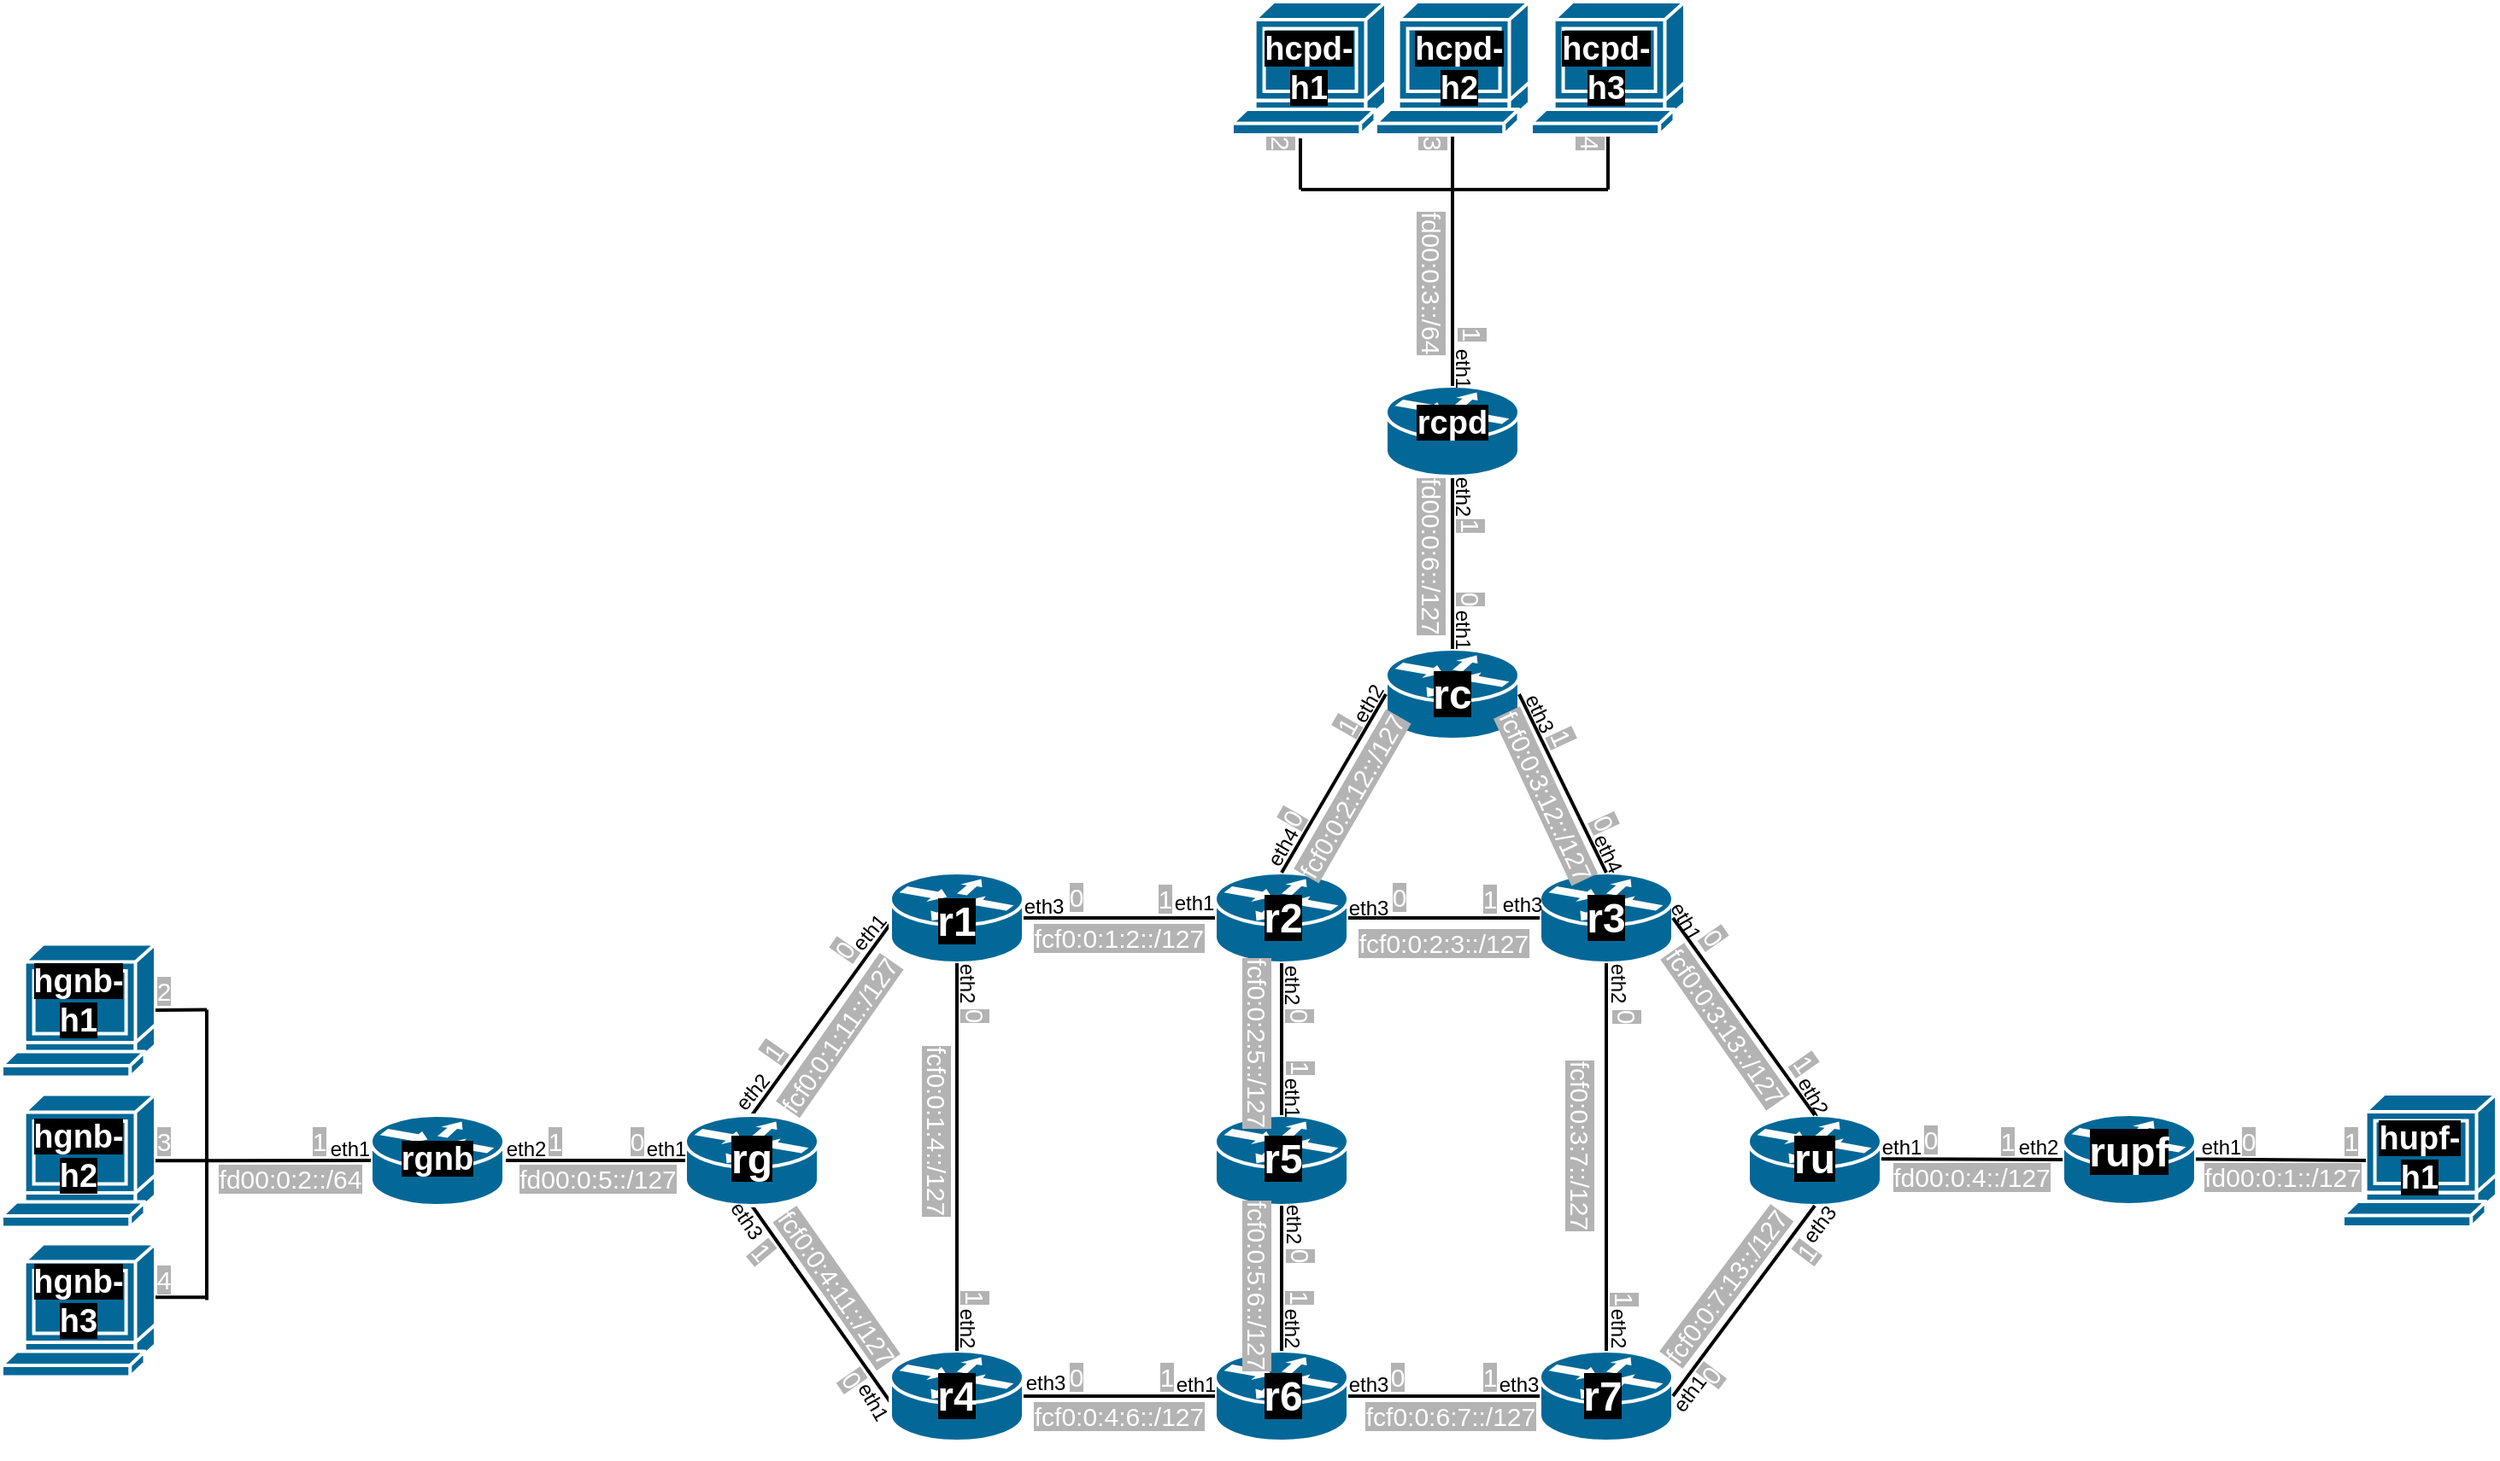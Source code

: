 <mxfile version="27.0.6">
  <diagram name="Page-1" id="c37626ed-c26b-45fb-9056-f9ebc6bb27b6">
    <mxGraphModel grid="1" page="1" gridSize="10" guides="1" tooltips="1" connect="1" arrows="1" fold="1" pageScale="1" pageWidth="1100" pageHeight="850" background="none" math="0" shadow="0">
      <root>
        <mxCell id="0" />
        <mxCell id="1" parent="0" />
        <mxCell id="1c7a67bf8fd3230f-49" style="edgeStyle=none;html=1;labelBackgroundColor=none;startFill=0;endArrow=none;endFill=0;strokeWidth=2;fontFamily=Verdana;fontSize=12;entryX=0.5;entryY=0;entryDx=0;entryDy=0;entryPerimeter=0;" edge="1" parent="1" target="1c7a67bf8fd3230f-46">
          <mxGeometry relative="1" as="geometry">
            <mxPoint x="310" y="380" as="sourcePoint" />
          </mxGeometry>
        </mxCell>
        <mxCell id="1c7a67bf8fd3230f-55" style="edgeStyle=none;html=1;labelBackgroundColor=none;startFill=0;endArrow=none;endFill=0;strokeWidth=2;fontFamily=Verdana;fontSize=12;exitX=0.5;exitY=1;exitDx=0;exitDy=0;exitPerimeter=0;" edge="1" parent="1" source="1c7a67bf8fd3230f-46">
          <mxGeometry relative="1" as="geometry">
            <mxPoint x="220" y="600" as="sourcePoint" />
            <mxPoint x="310" y="660" as="targetPoint" />
          </mxGeometry>
        </mxCell>
        <mxCell id="1c7a67bf8fd3230f-46" value="" style="shape=mxgraph.cisco.routers.router;html=1;dashed=0;fillColor=#036897;strokeColor=#ffffff;strokeWidth=2;verticalLabelPosition=bottom;verticalAlign=top;rounded=0;shadow=0;comic=0;fontFamily=Verdana;fontSize=12;" vertex="1" parent="1">
          <mxGeometry x="190" y="492" width="78" height="53" as="geometry" />
        </mxCell>
        <mxCell id="P0-c6NR_3_v5P01_Kzta-1" value="" style="shape=mxgraph.cisco.routers.router;html=1;dashed=0;fillColor=#036897;strokeColor=#ffffff;strokeWidth=2;verticalLabelPosition=bottom;verticalAlign=top;rounded=0;shadow=0;comic=0;fontFamily=Verdana;fontSize=12;" vertex="1" parent="1">
          <mxGeometry x="310" y="350" width="78" height="53" as="geometry" />
        </mxCell>
        <mxCell id="P0-c6NR_3_v5P01_Kzta-2" value="" style="shape=mxgraph.cisco.routers.router;html=1;dashed=0;fillColor=#036897;strokeColor=#ffffff;strokeWidth=2;verticalLabelPosition=bottom;verticalAlign=top;rounded=0;shadow=0;comic=0;fontFamily=Verdana;fontSize=12;" vertex="1" parent="1">
          <mxGeometry x="310" y="630" width="78" height="53" as="geometry" />
        </mxCell>
        <mxCell id="P0-c6NR_3_v5P01_Kzta-3" value="" style="shape=mxgraph.cisco.routers.router;html=1;dashed=0;fillColor=#036897;strokeColor=#ffffff;strokeWidth=2;verticalLabelPosition=bottom;verticalAlign=top;rounded=0;shadow=0;comic=0;fontFamily=Verdana;fontSize=12;" vertex="1" parent="1">
          <mxGeometry x="500" y="350" width="78" height="53" as="geometry" />
        </mxCell>
        <mxCell id="P0-c6NR_3_v5P01_Kzta-4" value="" style="shape=mxgraph.cisco.routers.router;html=1;dashed=0;fillColor=#036897;strokeColor=#ffffff;strokeWidth=2;verticalLabelPosition=bottom;verticalAlign=top;rounded=0;shadow=0;comic=0;fontFamily=Verdana;fontSize=12;" vertex="1" parent="1">
          <mxGeometry x="500" y="630" width="78" height="53" as="geometry" />
        </mxCell>
        <mxCell id="P0-c6NR_3_v5P01_Kzta-5" value="" style="shape=mxgraph.cisco.routers.router;html=1;dashed=0;fillColor=#036897;strokeColor=#ffffff;strokeWidth=2;verticalLabelPosition=bottom;verticalAlign=top;rounded=0;shadow=0;comic=0;fontFamily=Verdana;fontSize=12;" vertex="1" parent="1">
          <mxGeometry x="500" y="492" width="78" height="53" as="geometry" />
        </mxCell>
        <mxCell id="P0-c6NR_3_v5P01_Kzta-6" value="" style="shape=mxgraph.cisco.routers.router;html=1;dashed=0;fillColor=#036897;strokeColor=#ffffff;strokeWidth=2;verticalLabelPosition=bottom;verticalAlign=top;rounded=0;shadow=0;comic=0;fontFamily=Verdana;fontSize=12;" vertex="1" parent="1">
          <mxGeometry x="690" y="350" width="78" height="53" as="geometry" />
        </mxCell>
        <mxCell id="P0-c6NR_3_v5P01_Kzta-7" value="" style="shape=mxgraph.cisco.routers.router;html=1;dashed=0;fillColor=#036897;strokeColor=#ffffff;strokeWidth=2;verticalLabelPosition=bottom;verticalAlign=top;rounded=0;shadow=0;comic=0;fontFamily=Verdana;fontSize=12;" vertex="1" parent="1">
          <mxGeometry x="690" y="630" width="78" height="53" as="geometry" />
        </mxCell>
        <mxCell id="P0-c6NR_3_v5P01_Kzta-8" value="" style="shape=mxgraph.cisco.routers.router;html=1;dashed=0;fillColor=#036897;strokeColor=#ffffff;strokeWidth=2;verticalLabelPosition=bottom;verticalAlign=top;rounded=0;shadow=0;comic=0;fontFamily=Verdana;fontSize=12;" vertex="1" parent="1">
          <mxGeometry x="812" y="492" width="78" height="53" as="geometry" />
        </mxCell>
        <mxCell id="P0-c6NR_3_v5P01_Kzta-9" value="" style="shape=mxgraph.cisco.routers.router;html=1;dashed=0;fillColor=#036897;strokeColor=#ffffff;strokeWidth=2;verticalLabelPosition=bottom;verticalAlign=top;rounded=0;shadow=0;comic=0;fontFamily=Verdana;fontSize=12;" vertex="1" parent="1">
          <mxGeometry x="600" y="219" width="78" height="53" as="geometry" />
        </mxCell>
        <mxCell id="P0-c6NR_3_v5P01_Kzta-11" style="edgeStyle=none;html=1;labelBackgroundColor=none;startFill=0;endArrow=none;endFill=0;strokeWidth=2;fontFamily=Verdana;fontSize=12;entryX=1;entryY=0.5;entryDx=0;entryDy=0;entryPerimeter=0;exitX=0;exitY=0.5;exitDx=0;exitDy=0;exitPerimeter=0;" edge="1" parent="1" source="P0-c6NR_3_v5P01_Kzta-3" target="P0-c6NR_3_v5P01_Kzta-1">
          <mxGeometry relative="1" as="geometry">
            <mxPoint x="320" y="390" as="sourcePoint" />
            <mxPoint x="239" y="502" as="targetPoint" />
          </mxGeometry>
        </mxCell>
        <mxCell id="P0-c6NR_3_v5P01_Kzta-12" style="edgeStyle=none;html=1;labelBackgroundColor=none;startFill=0;endArrow=none;endFill=0;strokeWidth=2;fontFamily=Verdana;fontSize=12;entryX=0.5;entryY=1;entryDx=0;entryDy=0;entryPerimeter=0;exitX=0.5;exitY=0;exitDx=0;exitDy=0;exitPerimeter=0;" edge="1" parent="1" source="P0-c6NR_3_v5P01_Kzta-2" target="P0-c6NR_3_v5P01_Kzta-1">
          <mxGeometry relative="1" as="geometry">
            <mxPoint x="510" y="387" as="sourcePoint" />
            <mxPoint x="398" y="387" as="targetPoint" />
          </mxGeometry>
        </mxCell>
        <mxCell id="P0-c6NR_3_v5P01_Kzta-13" style="edgeStyle=none;html=1;labelBackgroundColor=none;startFill=0;endArrow=none;endFill=0;strokeWidth=2;fontFamily=Verdana;fontSize=12;entryX=0.5;entryY=0;entryDx=0;entryDy=0;entryPerimeter=0;exitX=0.5;exitY=1;exitDx=0;exitDy=0;exitPerimeter=0;" edge="1" parent="1" source="P0-c6NR_3_v5P01_Kzta-3" target="P0-c6NR_3_v5P01_Kzta-5">
          <mxGeometry relative="1" as="geometry">
            <mxPoint x="520" y="397" as="sourcePoint" />
            <mxPoint x="408" y="397" as="targetPoint" />
          </mxGeometry>
        </mxCell>
        <mxCell id="P0-c6NR_3_v5P01_Kzta-14" style="edgeStyle=none;html=1;labelBackgroundColor=none;startFill=0;endArrow=none;endFill=0;strokeWidth=2;fontFamily=Verdana;fontSize=12;entryX=0.5;entryY=0;entryDx=0;entryDy=0;entryPerimeter=0;exitX=0.5;exitY=1;exitDx=0;exitDy=0;exitPerimeter=0;" edge="1" parent="1" source="P0-c6NR_3_v5P01_Kzta-5" target="P0-c6NR_3_v5P01_Kzta-4">
          <mxGeometry relative="1" as="geometry">
            <mxPoint x="530" y="407" as="sourcePoint" />
            <mxPoint x="418" y="407" as="targetPoint" />
          </mxGeometry>
        </mxCell>
        <mxCell id="P0-c6NR_3_v5P01_Kzta-15" style="edgeStyle=none;html=1;labelBackgroundColor=none;startFill=0;endArrow=none;endFill=0;strokeWidth=2;fontFamily=Verdana;fontSize=12;entryX=1;entryY=0.5;entryDx=0;entryDy=0;entryPerimeter=0;exitX=0;exitY=0.5;exitDx=0;exitDy=0;exitPerimeter=0;" edge="1" parent="1" source="P0-c6NR_3_v5P01_Kzta-4" target="P0-c6NR_3_v5P01_Kzta-2">
          <mxGeometry relative="1" as="geometry">
            <mxPoint x="540" y="417" as="sourcePoint" />
            <mxPoint x="428" y="417" as="targetPoint" />
          </mxGeometry>
        </mxCell>
        <mxCell id="P0-c6NR_3_v5P01_Kzta-16" style="edgeStyle=none;html=1;labelBackgroundColor=none;startFill=0;endArrow=none;endFill=0;strokeWidth=2;fontFamily=Verdana;fontSize=12;entryX=1;entryY=0.5;entryDx=0;entryDy=0;entryPerimeter=0;exitX=0;exitY=0.5;exitDx=0;exitDy=0;exitPerimeter=0;" edge="1" parent="1" source="P0-c6NR_3_v5P01_Kzta-7" target="P0-c6NR_3_v5P01_Kzta-4">
          <mxGeometry relative="1" as="geometry">
            <mxPoint x="550" y="427" as="sourcePoint" />
            <mxPoint x="438" y="427" as="targetPoint" />
          </mxGeometry>
        </mxCell>
        <mxCell id="P0-c6NR_3_v5P01_Kzta-17" style="edgeStyle=none;html=1;labelBackgroundColor=none;startFill=0;endArrow=none;endFill=0;strokeWidth=2;fontFamily=Verdana;fontSize=12;entryX=1;entryY=0.5;entryDx=0;entryDy=0;entryPerimeter=0;exitX=0;exitY=0.5;exitDx=0;exitDy=0;exitPerimeter=0;" edge="1" parent="1" source="P0-c6NR_3_v5P01_Kzta-6" target="P0-c6NR_3_v5P01_Kzta-3">
          <mxGeometry relative="1" as="geometry">
            <mxPoint x="560" y="437" as="sourcePoint" />
            <mxPoint x="448" y="437" as="targetPoint" />
          </mxGeometry>
        </mxCell>
        <mxCell id="P0-c6NR_3_v5P01_Kzta-18" style="edgeStyle=none;html=1;labelBackgroundColor=none;startFill=0;endArrow=none;endFill=0;strokeWidth=2;fontFamily=Verdana;fontSize=12;entryX=0.5;entryY=1;entryDx=0;entryDy=0;entryPerimeter=0;exitX=0.5;exitY=0;exitDx=0;exitDy=0;exitPerimeter=0;" edge="1" parent="1" source="P0-c6NR_3_v5P01_Kzta-7" target="P0-c6NR_3_v5P01_Kzta-6">
          <mxGeometry relative="1" as="geometry">
            <mxPoint x="570" y="447" as="sourcePoint" />
            <mxPoint x="458" y="447" as="targetPoint" />
          </mxGeometry>
        </mxCell>
        <mxCell id="P0-c6NR_3_v5P01_Kzta-19" style="edgeStyle=none;html=1;labelBackgroundColor=none;startFill=0;endArrow=none;endFill=0;strokeWidth=2;fontFamily=Verdana;fontSize=12;entryX=1;entryY=0.5;entryDx=0;entryDy=0;entryPerimeter=0;exitX=0.5;exitY=1;exitDx=0;exitDy=0;exitPerimeter=0;" edge="1" parent="1" source="P0-c6NR_3_v5P01_Kzta-8" target="P0-c6NR_3_v5P01_Kzta-7">
          <mxGeometry relative="1" as="geometry">
            <mxPoint x="580" y="457" as="sourcePoint" />
            <mxPoint x="468" y="457" as="targetPoint" />
          </mxGeometry>
        </mxCell>
        <mxCell id="P0-c6NR_3_v5P01_Kzta-20" style="edgeStyle=none;html=1;labelBackgroundColor=none;startFill=0;endArrow=none;endFill=0;strokeWidth=2;fontFamily=Verdana;fontSize=12;entryX=0.5;entryY=0;entryDx=0;entryDy=0;entryPerimeter=0;exitX=1;exitY=0.5;exitDx=0;exitDy=0;exitPerimeter=0;" edge="1" parent="1" source="P0-c6NR_3_v5P01_Kzta-6" target="P0-c6NR_3_v5P01_Kzta-8">
          <mxGeometry relative="1" as="geometry">
            <mxPoint x="590" y="467" as="sourcePoint" />
            <mxPoint x="478" y="467" as="targetPoint" />
          </mxGeometry>
        </mxCell>
        <mxCell id="P0-c6NR_3_v5P01_Kzta-21" style="edgeStyle=none;html=1;labelBackgroundColor=none;startFill=0;endArrow=none;endFill=0;strokeWidth=2;fontFamily=Verdana;fontSize=12;entryX=0.5;entryY=0;entryDx=0;entryDy=0;entryPerimeter=0;exitX=0;exitY=0.5;exitDx=0;exitDy=0;exitPerimeter=0;" edge="1" parent="1" source="P0-c6NR_3_v5P01_Kzta-9" target="P0-c6NR_3_v5P01_Kzta-3">
          <mxGeometry relative="1" as="geometry">
            <mxPoint x="600" y="477" as="sourcePoint" />
            <mxPoint x="488" y="477" as="targetPoint" />
          </mxGeometry>
        </mxCell>
        <mxCell id="P0-c6NR_3_v5P01_Kzta-22" style="edgeStyle=none;html=1;labelBackgroundColor=none;startFill=0;endArrow=none;endFill=0;strokeWidth=2;fontFamily=Verdana;fontSize=12;entryX=1;entryY=0.5;entryDx=0;entryDy=0;entryPerimeter=0;exitX=0.5;exitY=0;exitDx=0;exitDy=0;exitPerimeter=0;" edge="1" parent="1" source="P0-c6NR_3_v5P01_Kzta-6" target="P0-c6NR_3_v5P01_Kzta-9">
          <mxGeometry relative="1" as="geometry">
            <mxPoint x="610" y="487" as="sourcePoint" />
            <mxPoint x="498" y="487" as="targetPoint" />
          </mxGeometry>
        </mxCell>
        <mxCell id="P0-c6NR_3_v5P01_Kzta-24" value="" style="shape=mxgraph.cisco.computers_and_peripherals.terminal;sketch=0;html=1;pointerEvents=1;dashed=0;fillColor=#036897;strokeColor=#ffffff;strokeWidth=2;verticalLabelPosition=bottom;verticalAlign=top;align=center;outlineConnect=0;" vertex="1" parent="1">
          <mxGeometry x="-210" y="479.75" width="90" height="78" as="geometry" />
        </mxCell>
        <mxCell id="P0-c6NR_3_v5P01_Kzta-27" value="" style="shape=mxgraph.cisco.computers_and_peripherals.terminal;sketch=0;html=1;pointerEvents=1;dashed=0;fillColor=#036897;strokeColor=#ffffff;strokeWidth=2;verticalLabelPosition=bottom;verticalAlign=top;align=center;outlineConnect=0;" vertex="1" parent="1">
          <mxGeometry x="1160" y="479.5" width="90" height="78" as="geometry" />
        </mxCell>
        <mxCell id="P0-c6NR_3_v5P01_Kzta-29" style="edgeStyle=none;html=1;labelBackgroundColor=none;startFill=0;endArrow=none;endFill=0;strokeWidth=2;fontFamily=Verdana;fontSize=12;exitX=0;exitY=0.5;exitDx=0;exitDy=0;exitPerimeter=0;entryX=1;entryY=0.5;entryDx=0;entryDy=0;entryPerimeter=0;" edge="1" parent="1" source="1c7a67bf8fd3230f-46" target="1I2WtKxNSLCedIirLF0q-9">
          <mxGeometry relative="1" as="geometry">
            <mxPoint x="320" y="390" as="sourcePoint" />
            <mxPoint x="140" y="520" as="targetPoint" />
          </mxGeometry>
        </mxCell>
        <mxCell id="P0-c6NR_3_v5P01_Kzta-32" style="edgeStyle=none;html=1;labelBackgroundColor=none;startFill=0;endArrow=none;endFill=0;strokeWidth=2;fontFamily=Verdana;fontSize=12;entryX=0.5;entryY=0;entryDx=0;entryDy=0;entryPerimeter=0;exitX=0.5;exitY=1;exitDx=0;exitDy=0;exitPerimeter=0;" edge="1" parent="1" source="1I2WtKxNSLCedIirLF0q-26" target="P0-c6NR_3_v5P01_Kzta-9">
          <mxGeometry relative="1" as="geometry">
            <mxPoint x="639" y="118" as="sourcePoint" />
            <mxPoint x="259" y="522" as="targetPoint" />
          </mxGeometry>
        </mxCell>
        <mxCell id="P0-c6NR_3_v5P01_Kzta-33" value="&lt;font&gt;eth3&lt;/font&gt;" style="text;html=1;align=center;verticalAlign=middle;whiteSpace=wrap;rounded=0;" vertex="1" parent="1">
          <mxGeometry x="370" y="355" width="60" height="30" as="geometry" />
        </mxCell>
        <mxCell id="I27MwGRCCeynss-tv7QH-2" value="&lt;font&gt;eth1&lt;/font&gt;" style="text;html=1;align=center;verticalAlign=middle;whiteSpace=wrap;rounded=0;" vertex="1" parent="1">
          <mxGeometry x="-36" y="496.5" width="60" height="30" as="geometry" />
        </mxCell>
        <mxCell id="I27MwGRCCeynss-tv7QH-3" value="&lt;font&gt;eth2&lt;/font&gt;" style="text;html=1;align=center;verticalAlign=middle;whiteSpace=wrap;rounded=0;rotation=90;" vertex="1" parent="1">
          <mxGeometry x="325" y="602" width="60" height="30" as="geometry" />
        </mxCell>
        <mxCell id="I27MwGRCCeynss-tv7QH-4" value="&lt;font&gt;eth1&lt;/font&gt;" style="text;html=1;align=center;verticalAlign=middle;whiteSpace=wrap;rounded=0;" vertex="1" parent="1">
          <mxGeometry x="458" y="353" width="60" height="30" as="geometry" />
        </mxCell>
        <mxCell id="I27MwGRCCeynss-tv7QH-5" value="&lt;font&gt;eth1&lt;/font&gt;" style="text;html=1;align=center;verticalAlign=middle;whiteSpace=wrap;rounded=0;rotation=90;" vertex="1" parent="1">
          <mxGeometry x="515" y="467" width="60" height="30" as="geometry" />
        </mxCell>
        <mxCell id="I27MwGRCCeynss-tv7QH-6" value="&lt;font&gt;eth2&lt;/font&gt;" style="text;html=1;align=center;verticalAlign=middle;whiteSpace=wrap;rounded=0;rotation=-60;" vertex="1" parent="1">
          <mxGeometry x="560" y="236" width="60" height="30" as="geometry" />
        </mxCell>
        <mxCell id="I27MwGRCCeynss-tv7QH-7" value="&lt;font&gt;eth1&lt;/font&gt;" style="text;html=1;align=center;verticalAlign=middle;whiteSpace=wrap;rounded=0;" vertex="1" parent="1">
          <mxGeometry x="459" y="635" width="60" height="30" as="geometry" />
        </mxCell>
        <mxCell id="I27MwGRCCeynss-tv7QH-8" value="&lt;font&gt;eth2&lt;/font&gt;" style="text;html=1;align=center;verticalAlign=middle;whiteSpace=wrap;rounded=0;rotation=90;" vertex="1" parent="1">
          <mxGeometry x="706" y="602" width="60" height="30" as="geometry" />
        </mxCell>
        <mxCell id="I27MwGRCCeynss-tv7QH-9" value="&lt;div&gt;&lt;font&gt;eth2&lt;/font&gt;&lt;/div&gt;" style="text;html=1;align=center;verticalAlign=middle;whiteSpace=wrap;rounded=0;rotation=60;" vertex="1" parent="1">
          <mxGeometry x="820" y="466" width="60" height="30" as="geometry" />
        </mxCell>
        <mxCell id="I27MwGRCCeynss-tv7QH-10" value="&lt;font&gt;eth1&lt;/font&gt;" style="text;html=1;align=center;verticalAlign=middle;whiteSpace=wrap;rounded=0;" vertex="1" parent="1">
          <mxGeometry x="1059" y="496" width="60" height="30" as="geometry" />
        </mxCell>
        <mxCell id="I27MwGRCCeynss-tv7QH-13" value="&lt;font&gt;eth2&lt;/font&gt;" style="text;html=1;align=center;verticalAlign=middle;whiteSpace=wrap;rounded=0;rotation=90;" vertex="1" parent="1">
          <mxGeometry x="615" y="115" width="60" height="30" as="geometry" />
        </mxCell>
        <mxCell id="I27MwGRCCeynss-tv7QH-14" value="&lt;font&gt;eth3&lt;/font&gt;" style="text;html=1;align=center;verticalAlign=middle;whiteSpace=wrap;rounded=0;" vertex="1" parent="1">
          <mxGeometry x="650" y="354" width="60" height="30" as="geometry" />
        </mxCell>
        <mxCell id="I27MwGRCCeynss-tv7QH-15" value="&lt;font&gt;eth2&lt;/font&gt;" style="text;html=1;align=center;verticalAlign=middle;whiteSpace=wrap;rounded=0;rotation=90;" vertex="1" parent="1">
          <mxGeometry x="325" y="400" width="60" height="30" as="geometry" />
        </mxCell>
        <mxCell id="I27MwGRCCeynss-tv7QH-16" value="&lt;font&gt;eth3&lt;/font&gt;" style="text;html=1;align=center;verticalAlign=middle;whiteSpace=wrap;rounded=0;" vertex="1" parent="1">
          <mxGeometry x="371" y="634" width="60" height="30" as="geometry" />
        </mxCell>
        <mxCell id="I27MwGRCCeynss-tv7QH-22" value="&lt;font&gt;eth2&lt;/font&gt;" style="text;html=1;align=center;verticalAlign=middle;whiteSpace=wrap;rounded=0;rotation=90;" vertex="1" parent="1">
          <mxGeometry x="515" y="602" width="60" height="30" as="geometry" />
        </mxCell>
        <mxCell id="I27MwGRCCeynss-tv7QH-23" value="&lt;font&gt;eth3&lt;/font&gt;" style="text;html=1;align=center;verticalAlign=middle;whiteSpace=wrap;rounded=0;" vertex="1" parent="1">
          <mxGeometry x="560" y="356" width="60" height="30" as="geometry" />
        </mxCell>
        <mxCell id="I27MwGRCCeynss-tv7QH-26" value="&lt;font&gt;eth2&lt;/font&gt;" style="text;html=1;align=center;verticalAlign=middle;whiteSpace=wrap;rounded=0;rotation=90;" vertex="1" parent="1">
          <mxGeometry x="706" y="400" width="60" height="30" as="geometry" />
        </mxCell>
        <mxCell id="I27MwGRCCeynss-tv7QH-27" value="&lt;font&gt;eth3&lt;/font&gt;" style="text;html=1;align=center;verticalAlign=middle;whiteSpace=wrap;rounded=0;" vertex="1" parent="1">
          <mxGeometry x="648" y="635" width="60" height="30" as="geometry" />
        </mxCell>
        <mxCell id="I27MwGRCCeynss-tv7QH-28" value="&lt;div&gt;&lt;font&gt;eth3&lt;/font&gt;&lt;/div&gt;" style="text;html=1;align=center;verticalAlign=middle;whiteSpace=wrap;rounded=0;rotation=56;" vertex="1" parent="1">
          <mxGeometry x="196" y="539" width="60" height="30" as="geometry" />
        </mxCell>
        <mxCell id="I27MwGRCCeynss-tv7QH-29" value="&lt;font&gt;eth3&lt;/font&gt;" style="text;html=1;align=center;verticalAlign=middle;whiteSpace=wrap;rounded=0;rotation=-53;" vertex="1" parent="1">
          <mxGeometry x="824" y="541" width="60" height="30" as="geometry" />
        </mxCell>
        <mxCell id="I27MwGRCCeynss-tv7QH-30" value="&lt;font&gt;eth2&lt;/font&gt;" style="text;html=1;align=center;verticalAlign=middle;whiteSpace=wrap;rounded=0;rotation=90;" vertex="1" parent="1">
          <mxGeometry x="516" y="541" width="60" height="30" as="geometry" />
        </mxCell>
        <mxCell id="I27MwGRCCeynss-tv7QH-31" value="&lt;font&gt;eth3&lt;/font&gt;" style="text;html=1;align=center;verticalAlign=middle;whiteSpace=wrap;rounded=0;rotation=65;" vertex="1" parent="1">
          <mxGeometry x="660" y="242" width="60" height="30" as="geometry" />
        </mxCell>
        <mxCell id="I27MwGRCCeynss-tv7QH-32" value="&lt;div&gt;&lt;font&gt;eth1&lt;/font&gt;&lt;/div&gt;" style="text;html=1;align=center;verticalAlign=middle;whiteSpace=wrap;rounded=0;rotation=0;" vertex="1" parent="1">
          <mxGeometry x="149" y="497" width="60" height="30" as="geometry" />
        </mxCell>
        <mxCell id="I27MwGRCCeynss-tv7QH-34" value="&lt;font&gt;eth1&lt;/font&gt;" style="text;html=1;align=center;verticalAlign=middle;whiteSpace=wrap;rounded=0;rotation=0;" vertex="1" parent="1">
          <mxGeometry x="872" y="496" width="60" height="30" as="geometry" />
        </mxCell>
        <mxCell id="I27MwGRCCeynss-tv7QH-35" value="&lt;font&gt;eth1&lt;/font&gt;" style="text;html=1;align=center;verticalAlign=middle;whiteSpace=wrap;rounded=0;rotation=90;" vertex="1" parent="1">
          <mxGeometry x="615" y="193" width="60" height="30" as="geometry" />
        </mxCell>
        <mxCell id="I27MwGRCCeynss-tv7QH-38" value="&lt;div&gt;&lt;font&gt;eth1&lt;/font&gt;&lt;/div&gt;" style="text;html=1;align=center;verticalAlign=middle;whiteSpace=wrap;rounded=0;rotation=60;" vertex="1" parent="1">
          <mxGeometry x="270" y="645" width="60" height="30" as="geometry" />
        </mxCell>
        <mxCell id="I27MwGRCCeynss-tv7QH-42" value="&lt;font&gt;eth1&lt;/font&gt;" style="text;html=1;align=center;verticalAlign=middle;whiteSpace=wrap;rounded=0;rotation=-53;" vertex="1" parent="1">
          <mxGeometry x="748" y="640" width="60" height="30" as="geometry" />
        </mxCell>
        <mxCell id="I27MwGRCCeynss-tv7QH-44" value="&lt;font&gt;eth1&lt;/font&gt;" style="text;html=1;align=center;verticalAlign=middle;whiteSpace=wrap;rounded=0;rotation=60;" vertex="1" parent="1">
          <mxGeometry x="746" y="363.5" width="60" height="30" as="geometry" />
        </mxCell>
        <mxCell id="I27MwGRCCeynss-tv7QH-45" value="&lt;font&gt;eth1&lt;/font&gt;" style="text;html=1;align=center;verticalAlign=middle;whiteSpace=wrap;rounded=0;rotation=-50;" vertex="1" parent="1">
          <mxGeometry x="268" y="370" width="60" height="30" as="geometry" />
        </mxCell>
        <mxCell id="I27MwGRCCeynss-tv7QH-46" value="&lt;div&gt;&lt;font&gt;eth2&lt;/font&gt;&lt;/div&gt;&lt;div&gt;&lt;font&gt;&lt;br&gt;&lt;/font&gt;&lt;/div&gt;" style="text;html=1;align=center;verticalAlign=middle;whiteSpace=wrap;rounded=0;rotation=-50;" vertex="1" parent="1">
          <mxGeometry x="205" y="468" width="60" height="30" as="geometry" />
        </mxCell>
        <mxCell id="I27MwGRCCeynss-tv7QH-47" value="&lt;div&gt;&lt;font&gt;eth2&lt;/font&gt;&lt;/div&gt;" style="text;html=1;align=center;verticalAlign=middle;whiteSpace=wrap;rounded=0;rotation=90;" vertex="1" parent="1">
          <mxGeometry x="515" y="401" width="60" height="30" as="geometry" />
        </mxCell>
        <mxCell id="I27MwGRCCeynss-tv7QH-48" value="&lt;font&gt;eth4&lt;/font&gt;" style="text;html=1;align=center;verticalAlign=middle;whiteSpace=wrap;rounded=0;rotation=-60;" vertex="1" parent="1">
          <mxGeometry x="510" y="320" width="60" height="30" as="geometry" />
        </mxCell>
        <mxCell id="I27MwGRCCeynss-tv7QH-50" value="&lt;font&gt;eth4&lt;/font&gt;" style="text;html=1;align=center;verticalAlign=middle;whiteSpace=wrap;rounded=0;rotation=65;" vertex="1" parent="1">
          <mxGeometry x="700" y="324" width="60" height="30" as="geometry" />
        </mxCell>
        <mxCell id="I27MwGRCCeynss-tv7QH-51" value="&lt;h3&gt;&lt;font style=&quot;font-size: 24px; background-color: rgb(0, 0, 0);&quot; color=&quot;#ffffff&quot;&gt;r1&lt;/font&gt;&lt;/h3&gt;" style="text;html=1;align=center;verticalAlign=middle;whiteSpace=wrap;rounded=0;" vertex="1" parent="1">
          <mxGeometry x="294" y="347" width="110" height="63" as="geometry" />
        </mxCell>
        <mxCell id="I27MwGRCCeynss-tv7QH-54" value="&lt;h3&gt;&lt;font style=&quot;background-color: rgb(0, 0, 0); font-size: 19px;&quot; color=&quot;#ffffff&quot;&gt;hupf-h1&lt;/font&gt;&lt;/h3&gt;" style="text;html=1;align=center;verticalAlign=middle;whiteSpace=wrap;rounded=0;" vertex="1" parent="1">
          <mxGeometry x="1175" y="487.5" width="60" height="58" as="geometry" />
        </mxCell>
        <mxCell id="I27MwGRCCeynss-tv7QH-55" value="&lt;h3&gt;&lt;font style=&quot;font-size: 24px; background-color: rgb(0, 0, 0);&quot; color=&quot;#ffffff&quot;&gt;rg&lt;/font&gt;&lt;/h3&gt;" style="text;html=1;align=center;verticalAlign=middle;whiteSpace=wrap;rounded=0;" vertex="1" parent="1">
          <mxGeometry x="174" y="486.5" width="110" height="63" as="geometry" />
        </mxCell>
        <mxCell id="I27MwGRCCeynss-tv7QH-56" value="&lt;h3&gt;&lt;font style=&quot;font-size: 24px; background-color: rgb(0, 0, 0);&quot; color=&quot;#ffffff&quot;&gt;r4&lt;/font&gt;&lt;/h3&gt;" style="text;html=1;align=center;verticalAlign=middle;whiteSpace=wrap;rounded=0;" vertex="1" parent="1">
          <mxGeometry x="294" y="625" width="110" height="63" as="geometry" />
        </mxCell>
        <mxCell id="I27MwGRCCeynss-tv7QH-57" value="&lt;h3&gt;&lt;font style=&quot;font-size: 24px; background-color: rgb(0, 0, 0);&quot; color=&quot;#ffffff&quot;&gt;r2&lt;/font&gt;&lt;/h3&gt;" style="text;html=1;align=center;verticalAlign=middle;whiteSpace=wrap;rounded=0;" vertex="1" parent="1">
          <mxGeometry x="485" y="345" width="110" height="63" as="geometry" />
        </mxCell>
        <mxCell id="I27MwGRCCeynss-tv7QH-58" value="&lt;h3&gt;&lt;font style=&quot;font-size: 24px; background-color: rgb(0, 0, 0);&quot; color=&quot;#ffffff&quot;&gt;r3&lt;/font&gt;&lt;/h3&gt;" style="text;html=1;align=center;verticalAlign=middle;whiteSpace=wrap;rounded=0;" vertex="1" parent="1">
          <mxGeometry x="674" y="345" width="110" height="63" as="geometry" />
        </mxCell>
        <mxCell id="I27MwGRCCeynss-tv7QH-59" value="&lt;h3&gt;&lt;font style=&quot;font-size: 24px; background-color: rgb(0, 0, 0);&quot; color=&quot;#ffffff&quot;&gt;rc&lt;/font&gt;&lt;/h3&gt;" style="text;html=1;align=center;verticalAlign=middle;whiteSpace=wrap;rounded=0;" vertex="1" parent="1">
          <mxGeometry x="584" y="214" width="110" height="63" as="geometry" />
        </mxCell>
        <mxCell id="I27MwGRCCeynss-tv7QH-60" value="&lt;h3&gt;&lt;font style=&quot;font-size: 24px; background-color: rgb(0, 0, 0);&quot; color=&quot;#ffffff&quot;&gt;ru&lt;/font&gt;&lt;/h3&gt;" style="text;html=1;align=center;verticalAlign=middle;whiteSpace=wrap;rounded=0;" vertex="1" parent="1">
          <mxGeometry x="796" y="486.5" width="110" height="63" as="geometry" />
        </mxCell>
        <mxCell id="I27MwGRCCeynss-tv7QH-61" value="&lt;h3&gt;&lt;font style=&quot;font-size: 24px; background-color: rgb(0, 0, 0);&quot; color=&quot;#ffffff&quot;&gt;r5&lt;/font&gt;&lt;/h3&gt;" style="text;html=1;align=center;verticalAlign=middle;whiteSpace=wrap;rounded=0;" vertex="1" parent="1">
          <mxGeometry x="485" y="486.5" width="110" height="63" as="geometry" />
        </mxCell>
        <mxCell id="I27MwGRCCeynss-tv7QH-62" value="&lt;h3&gt;&lt;font style=&quot;font-size: 24px; background-color: rgb(0, 0, 0);&quot; color=&quot;#ffffff&quot;&gt;r6&lt;/font&gt;&lt;/h3&gt;" style="text;html=1;align=center;verticalAlign=middle;whiteSpace=wrap;rounded=0;" vertex="1" parent="1">
          <mxGeometry x="485" y="625" width="110" height="63" as="geometry" />
        </mxCell>
        <mxCell id="I27MwGRCCeynss-tv7QH-63" value="&lt;h3&gt;&lt;font style=&quot;font-size: 24px; background-color: rgb(0, 0, 0);&quot; color=&quot;#ffffff&quot;&gt;r7&lt;/font&gt;&lt;/h3&gt;" style="text;html=1;align=center;verticalAlign=middle;whiteSpace=wrap;rounded=0;" vertex="1" parent="1">
          <mxGeometry x="672" y="625" width="110" height="63" as="geometry" />
        </mxCell>
        <mxCell id="1I2WtKxNSLCedIirLF0q-2" value="" style="shape=mxgraph.cisco.computers_and_peripherals.terminal;sketch=0;html=1;pointerEvents=1;dashed=0;fillColor=#036897;strokeColor=#ffffff;strokeWidth=2;verticalLabelPosition=bottom;verticalAlign=top;align=center;outlineConnect=0;" vertex="1" parent="1">
          <mxGeometry x="-210" y="391.75" width="90" height="78" as="geometry" />
        </mxCell>
        <mxCell id="1I2WtKxNSLCedIirLF0q-9" value="" style="shape=mxgraph.cisco.routers.router;html=1;dashed=0;fillColor=#036897;strokeColor=#ffffff;strokeWidth=2;verticalLabelPosition=bottom;verticalAlign=top;rounded=0;shadow=0;comic=0;fontFamily=Verdana;fontSize=12;" vertex="1" parent="1">
          <mxGeometry x="6" y="492" width="78" height="53" as="geometry" />
        </mxCell>
        <mxCell id="1I2WtKxNSLCedIirLF0q-10" value="&lt;div&gt;&lt;font&gt;eth2&lt;/font&gt;&lt;/div&gt;" style="text;html=1;align=center;verticalAlign=middle;whiteSpace=wrap;rounded=0;" vertex="1" parent="1">
          <mxGeometry x="67" y="497" width="60" height="30" as="geometry" />
        </mxCell>
        <mxCell id="1I2WtKxNSLCedIirLF0q-11" style="edgeStyle=none;html=1;labelBackgroundColor=none;startFill=0;endArrow=none;endFill=0;strokeWidth=2;fontFamily=Verdana;fontSize=12;exitX=0;exitY=0.5;exitDx=0;exitDy=0;exitPerimeter=0;" edge="1" parent="1" source="1I2WtKxNSLCedIirLF0q-9" target="P0-c6NR_3_v5P01_Kzta-24">
          <mxGeometry relative="1" as="geometry">
            <mxPoint x="10" y="560" as="sourcePoint" />
            <mxPoint x="-70" y="519" as="targetPoint" />
          </mxGeometry>
        </mxCell>
        <mxCell id="1I2WtKxNSLCedIirLF0q-12" style="edgeStyle=none;html=1;labelBackgroundColor=none;startFill=0;endArrow=none;endFill=0;strokeWidth=2;fontFamily=Verdana;fontSize=12;" edge="1" parent="1">
          <mxGeometry relative="1" as="geometry">
            <mxPoint x="-90" y="430.25" as="sourcePoint" />
            <mxPoint x="-90" y="600.25" as="targetPoint" />
          </mxGeometry>
        </mxCell>
        <mxCell id="1I2WtKxNSLCedIirLF0q-13" style="edgeStyle=none;html=1;labelBackgroundColor=none;startFill=0;endArrow=none;endFill=0;strokeWidth=2;fontFamily=Verdana;fontSize=12;" edge="1" parent="1" target="1I2WtKxNSLCedIirLF0q-2">
          <mxGeometry relative="1" as="geometry">
            <mxPoint x="-90" y="430.25" as="sourcePoint" />
            <mxPoint x="-120" y="418.75" as="targetPoint" />
          </mxGeometry>
        </mxCell>
        <mxCell id="1I2WtKxNSLCedIirLF0q-14" value="" style="shape=mxgraph.cisco.computers_and_peripherals.terminal;sketch=0;html=1;pointerEvents=1;dashed=0;fillColor=#036897;strokeColor=#ffffff;strokeWidth=2;verticalLabelPosition=bottom;verticalAlign=top;align=center;outlineConnect=0;" vertex="1" parent="1">
          <mxGeometry x="-210" y="567.25" width="90" height="78" as="geometry" />
        </mxCell>
        <mxCell id="1I2WtKxNSLCedIirLF0q-16" style="edgeStyle=none;html=1;labelBackgroundColor=none;startFill=0;endArrow=none;endFill=0;strokeWidth=2;fontFamily=Verdana;fontSize=12;" edge="1" parent="1">
          <mxGeometry relative="1" as="geometry">
            <mxPoint x="-90" y="598.61" as="sourcePoint" />
            <mxPoint x="-120" y="598.61" as="targetPoint" />
          </mxGeometry>
        </mxCell>
        <mxCell id="1I2WtKxNSLCedIirLF0q-17" value="" style="shape=mxgraph.cisco.routers.router;html=1;dashed=0;fillColor=#036897;strokeColor=#ffffff;strokeWidth=2;verticalLabelPosition=bottom;verticalAlign=top;rounded=0;shadow=0;comic=0;fontFamily=Verdana;fontSize=12;" vertex="1" parent="1">
          <mxGeometry x="996" y="491.5" width="78" height="53" as="geometry" />
        </mxCell>
        <mxCell id="1I2WtKxNSLCedIirLF0q-19" value="&lt;h3&gt;&lt;font style=&quot;font-size: 24px; background-color: rgb(0, 0, 0);&quot; color=&quot;#ffffff&quot;&gt;rupf&lt;/font&gt;&lt;/h3&gt;" style="text;html=1;align=center;verticalAlign=middle;whiteSpace=wrap;rounded=0;" vertex="1" parent="1">
          <mxGeometry x="980" y="482" width="110" height="63" as="geometry" />
        </mxCell>
        <mxCell id="1I2WtKxNSLCedIirLF0q-20" style="edgeStyle=none;html=1;labelBackgroundColor=none;startFill=0;endArrow=none;endFill=0;strokeWidth=2;fontFamily=Verdana;fontSize=12;entryX=1;entryY=0.5;entryDx=0;entryDy=0;entryPerimeter=0;exitX=0;exitY=0.5;exitDx=0;exitDy=0;exitPerimeter=0;" edge="1" parent="1" source="1I2WtKxNSLCedIirLF0q-17">
          <mxGeometry relative="1" as="geometry">
            <mxPoint x="940" y="518" as="sourcePoint" />
            <mxPoint x="890" y="517.58" as="targetPoint" />
          </mxGeometry>
        </mxCell>
        <mxCell id="1I2WtKxNSLCedIirLF0q-22" style="edgeStyle=none;html=1;labelBackgroundColor=none;startFill=0;endArrow=none;endFill=0;strokeWidth=2;fontFamily=Verdana;fontSize=12;entryX=1;entryY=0.5;entryDx=0;entryDy=0;entryPerimeter=0;exitX=0.15;exitY=0.5;exitDx=0;exitDy=0;exitPerimeter=0;" edge="1" parent="1" source="P0-c6NR_3_v5P01_Kzta-27">
          <mxGeometry relative="1" as="geometry">
            <mxPoint x="1130" y="518" as="sourcePoint" />
            <mxPoint x="1074" y="517.79" as="targetPoint" />
          </mxGeometry>
        </mxCell>
        <mxCell id="1I2WtKxNSLCedIirLF0q-26" value="" style="shape=mxgraph.cisco.routers.router;html=1;dashed=0;fillColor=#036897;strokeColor=#ffffff;strokeWidth=2;verticalLabelPosition=bottom;verticalAlign=top;rounded=0;shadow=0;comic=0;fontFamily=Verdana;fontSize=12;" vertex="1" parent="1">
          <mxGeometry x="600" y="65" width="78" height="53" as="geometry" />
        </mxCell>
        <mxCell id="1I2WtKxNSLCedIirLF0q-27" style="edgeStyle=none;html=1;labelBackgroundColor=none;startFill=0;endArrow=none;endFill=0;strokeWidth=2;fontFamily=Verdana;fontSize=12;exitX=0.5;exitY=0;exitDx=0;exitDy=0;exitPerimeter=0;entryX=0.5;entryY=1;entryDx=0;entryDy=0;entryPerimeter=0;" edge="1" parent="1" source="1I2WtKxNSLCedIirLF0q-26" target="1I2WtKxNSLCedIirLF0q-35">
          <mxGeometry relative="1" as="geometry">
            <mxPoint x="640.72" y="65" as="sourcePoint" />
            <mxPoint x="640" y="-10" as="targetPoint" />
          </mxGeometry>
        </mxCell>
        <mxCell id="1I2WtKxNSLCedIirLF0q-28" style="edgeStyle=none;html=1;labelBackgroundColor=none;startFill=0;endArrow=none;endFill=0;strokeWidth=2;fontFamily=Verdana;fontSize=12;" edge="1" parent="1">
          <mxGeometry relative="1" as="geometry">
            <mxPoint x="730" y="-50" as="sourcePoint" />
            <mxPoint x="550.28" y="-50" as="targetPoint" />
          </mxGeometry>
        </mxCell>
        <mxCell id="1I2WtKxNSLCedIirLF0q-29" style="edgeStyle=none;html=1;labelBackgroundColor=none;startFill=0;endArrow=none;endFill=0;strokeWidth=2;fontFamily=Verdana;fontSize=12;entryX=0.5;entryY=1;entryDx=0;entryDy=0;entryPerimeter=0;" edge="1" parent="1" target="1I2WtKxNSLCedIirLF0q-36">
          <mxGeometry relative="1" as="geometry">
            <mxPoint x="730" y="-50" as="sourcePoint" />
            <mxPoint x="729.72" y="-53" as="targetPoint" />
          </mxGeometry>
        </mxCell>
        <mxCell id="1I2WtKxNSLCedIirLF0q-31" style="edgeStyle=none;html=1;labelBackgroundColor=none;startFill=0;endArrow=none;endFill=0;strokeWidth=2;fontFamily=Verdana;fontSize=12;" edge="1" parent="1">
          <mxGeometry relative="1" as="geometry">
            <mxPoint x="550" y="-50" as="sourcePoint" />
            <mxPoint x="550" y="-80" as="targetPoint" />
          </mxGeometry>
        </mxCell>
        <mxCell id="1I2WtKxNSLCedIirLF0q-30" value="" style="shape=mxgraph.cisco.computers_and_peripherals.terminal;sketch=0;html=1;pointerEvents=1;dashed=0;fillColor=#036897;strokeColor=#ffffff;strokeWidth=2;verticalLabelPosition=bottom;verticalAlign=top;align=center;outlineConnect=0;" vertex="1" parent="1">
          <mxGeometry x="510" y="-160" width="90" height="78" as="geometry" />
        </mxCell>
        <mxCell id="1I2WtKxNSLCedIirLF0q-35" value="" style="shape=mxgraph.cisco.computers_and_peripherals.terminal;sketch=0;html=1;pointerEvents=1;dashed=0;fillColor=#036897;strokeColor=#ffffff;strokeWidth=2;verticalLabelPosition=bottom;verticalAlign=top;align=center;outlineConnect=0;" vertex="1" parent="1">
          <mxGeometry x="594" y="-160" width="90" height="78" as="geometry" />
        </mxCell>
        <mxCell id="1I2WtKxNSLCedIirLF0q-36" value="" style="shape=mxgraph.cisco.computers_and_peripherals.terminal;sketch=0;html=1;pointerEvents=1;dashed=0;fillColor=#036897;strokeColor=#ffffff;strokeWidth=2;verticalLabelPosition=bottom;verticalAlign=top;align=center;outlineConnect=0;" vertex="1" parent="1">
          <mxGeometry x="685" y="-160" width="90" height="78" as="geometry" />
        </mxCell>
        <mxCell id="I27MwGRCCeynss-tv7QH-53" value="&lt;h3&gt;&lt;font style=&quot;background-color: rgb(0, 0, 0); font-size: 19px;&quot; color=&quot;#ffffff&quot;&gt;rcpd&lt;/font&gt;&lt;/h3&gt;" style="text;html=1;align=center;verticalAlign=middle;whiteSpace=wrap;rounded=0;" vertex="1" parent="1">
          <mxGeometry x="584" y="55" width="110" height="63" as="geometry" />
        </mxCell>
        <mxCell id="1I2WtKxNSLCedIirLF0q-37" value="&lt;h3&gt;&lt;font style=&quot;background-color: rgb(0, 0, 0); font-size: 19px;&quot; color=&quot;#ffffff&quot;&gt;hgnb-h1&lt;/font&gt;&lt;/h3&gt;" style="text;html=1;align=center;verticalAlign=middle;whiteSpace=wrap;rounded=0;" vertex="1" parent="1">
          <mxGeometry x="-200" y="396.25" width="70" height="58" as="geometry" />
        </mxCell>
        <mxCell id="1I2WtKxNSLCedIirLF0q-38" value="&lt;h3&gt;&lt;font style=&quot;background-color: rgb(0, 0, 0); font-size: 19px;&quot; color=&quot;#ffffff&quot;&gt;hgnb-h2&lt;/font&gt;&lt;/h3&gt;" style="text;html=1;align=center;verticalAlign=middle;whiteSpace=wrap;rounded=0;" vertex="1" parent="1">
          <mxGeometry x="-200" y="487.25" width="70" height="58" as="geometry" />
        </mxCell>
        <mxCell id="1I2WtKxNSLCedIirLF0q-39" value="&lt;h3&gt;&lt;font style=&quot;background-color: rgb(0, 0, 0); font-size: 19px;&quot; color=&quot;#ffffff&quot;&gt;hgnb-h3&lt;/font&gt;&lt;/h3&gt;" style="text;html=1;align=center;verticalAlign=middle;whiteSpace=wrap;rounded=0;" vertex="1" parent="1">
          <mxGeometry x="-200" y="572.25" width="70" height="58" as="geometry" />
        </mxCell>
        <mxCell id="1I2WtKxNSLCedIirLF0q-40" value="&lt;h3&gt;&lt;font style=&quot;background-color: rgb(0, 0, 0); font-size: 19px;&quot; color=&quot;#ffffff&quot;&gt;h&lt;/font&gt;&lt;font style=&quot;background-color: rgb(0, 0, 0); font-size: 19px;&quot; color=&quot;#ffffff&quot;&gt;cpd&lt;/font&gt;&lt;font style=&quot;background-color: rgb(0, 0, 0); font-size: 19px;&quot; color=&quot;#ffffff&quot;&gt;-h1&lt;/font&gt;&lt;/h3&gt;" style="text;html=1;align=center;verticalAlign=middle;whiteSpace=wrap;rounded=0;" vertex="1" parent="1">
          <mxGeometry x="520" y="-150" width="70" height="58" as="geometry" />
        </mxCell>
        <mxCell id="1I2WtKxNSLCedIirLF0q-41" value="&lt;h3&gt;&lt;font style=&quot;background-color: rgb(0, 0, 0); font-size: 19px;&quot; color=&quot;#ffffff&quot;&gt;h&lt;/font&gt;&lt;font style=&quot;background-color: rgb(0, 0, 0); font-size: 19px;&quot; color=&quot;#ffffff&quot;&gt;cpd&lt;/font&gt;&lt;font style=&quot;background-color: rgb(0, 0, 0); font-size: 19px;&quot; color=&quot;#ffffff&quot;&gt;-h2&lt;/font&gt;&lt;/h3&gt;" style="text;html=1;align=center;verticalAlign=middle;whiteSpace=wrap;rounded=0;" vertex="1" parent="1">
          <mxGeometry x="608" y="-150" width="70" height="58" as="geometry" />
        </mxCell>
        <mxCell id="1I2WtKxNSLCedIirLF0q-42" value="&lt;h3&gt;&lt;font style=&quot;background-color: rgb(0, 0, 0); font-size: 19px;&quot; color=&quot;#ffffff&quot;&gt;hcpd-h3&lt;/font&gt;&lt;/h3&gt;" style="text;html=1;align=center;verticalAlign=middle;whiteSpace=wrap;rounded=0;" vertex="1" parent="1">
          <mxGeometry x="694" y="-150" width="70" height="58" as="geometry" />
        </mxCell>
        <mxCell id="1I2WtKxNSLCedIirLF0q-43" value="&lt;h3&gt;&lt;font style=&quot;background-color: rgb(0, 0, 0); font-size: 19px;&quot; color=&quot;#ffffff&quot;&gt;rgnb&lt;/font&gt;&lt;/h3&gt;" style="text;html=1;align=center;verticalAlign=middle;whiteSpace=wrap;rounded=0;" vertex="1" parent="1">
          <mxGeometry x="-10" y="486.5" width="110" height="63" as="geometry" />
        </mxCell>
        <mxCell id="1I2WtKxNSLCedIirLF0q-44" value="&lt;font&gt;eth2&lt;/font&gt;" style="text;html=1;align=center;verticalAlign=middle;whiteSpace=wrap;rounded=0;" vertex="1" parent="1">
          <mxGeometry x="952" y="499" width="60" height="24" as="geometry" />
        </mxCell>
        <mxCell id="1I2WtKxNSLCedIirLF0q-45" value="&lt;font&gt;eth3&lt;/font&gt;" style="text;html=1;align=center;verticalAlign=middle;whiteSpace=wrap;rounded=0;" vertex="1" parent="1">
          <mxGeometry x="560" y="635" width="60" height="30" as="geometry" />
        </mxCell>
        <mxCell id="1I2WtKxNSLCedIirLF0q-46" value="&lt;font&gt;eth1&lt;/font&gt;" style="text;html=1;align=center;verticalAlign=middle;whiteSpace=wrap;rounded=0;rotation=90;" vertex="1" parent="1">
          <mxGeometry x="615" y="40" width="60" height="30" as="geometry" />
        </mxCell>
        <mxCell id="k4-aQ5Q9utBKEgYW4s5q-1" value="&lt;font style=&quot;font-size: 15px;&quot;&gt;&lt;span style=&quot;background-color: rgb(179, 179, 179);&quot;&gt;&lt;span style=&quot;color: rgb(255, 255, 255);&quot;&gt;fcf0:0:1:11::/127&lt;/span&gt;&lt;/span&gt;&lt;/font&gt;" style="text;html=1;align=center;verticalAlign=middle;whiteSpace=wrap;rounded=0;rotation=-55;" vertex="1" parent="1">
          <mxGeometry x="250" y="430" width="60" height="30" as="geometry" />
        </mxCell>
        <mxCell id="k4-aQ5Q9utBKEgYW4s5q-3" value="&lt;font style=&quot;font-size: 15px;&quot;&gt;&lt;span style=&quot;background-color: rgb(179, 179, 179);&quot;&gt;&lt;span style=&quot;color: rgb(255, 255, 255);&quot;&gt;0&lt;/span&gt;&lt;/span&gt;&lt;/font&gt;" style="text;html=1;align=center;verticalAlign=middle;whiteSpace=wrap;rounded=0;rotation=-55;" vertex="1" parent="1">
          <mxGeometry x="274" y="380" width="18" height="30" as="geometry" />
        </mxCell>
        <mxCell id="k4-aQ5Q9utBKEgYW4s5q-4" value="&lt;font style=&quot;font-size: 15px;&quot;&gt;&lt;span style=&quot;background-color: rgb(179, 179, 179);&quot;&gt;&lt;span style=&quot;color: rgb(255, 255, 255);&quot;&gt;1&lt;/span&gt;&lt;/span&gt;&lt;/font&gt;" style="text;html=1;align=center;verticalAlign=middle;whiteSpace=wrap;rounded=0;rotation=-55;" vertex="1" parent="1">
          <mxGeometry x="233" y="439.5" width="16" height="30" as="geometry" />
        </mxCell>
        <mxCell id="k4-aQ5Q9utBKEgYW4s5q-5" value="&lt;font style=&quot;font-size: 15px;&quot;&gt;&lt;span style=&quot;background-color: rgb(179, 179, 179);&quot;&gt;&lt;span style=&quot;color: rgb(255, 255, 255);&quot;&gt;fcf0:0:1:2::/127&lt;/span&gt;&lt;/span&gt;&lt;/font&gt;" style="text;html=1;align=center;verticalAlign=middle;whiteSpace=wrap;rounded=0;rotation=0;" vertex="1" parent="1">
          <mxGeometry x="414" y="373" width="60" height="30" as="geometry" />
        </mxCell>
        <mxCell id="k4-aQ5Q9utBKEgYW4s5q-6" value="&lt;font style=&quot;font-size: 15px;&quot;&gt;&lt;span style=&quot;background-color: rgb(179, 179, 179);&quot;&gt;&lt;span style=&quot;color: rgb(255, 255, 255);&quot;&gt;0&lt;/span&gt;&lt;/span&gt;&lt;/font&gt;" style="text;html=1;align=center;verticalAlign=middle;whiteSpace=wrap;rounded=0;rotation=0;" vertex="1" parent="1">
          <mxGeometry x="409" y="349" width="20" height="30" as="geometry" />
        </mxCell>
        <mxCell id="k4-aQ5Q9utBKEgYW4s5q-7" value="&lt;font style=&quot;font-size: 15px;&quot;&gt;&lt;span style=&quot;background-color: rgb(179, 179, 179);&quot;&gt;&lt;span style=&quot;color: rgb(255, 255, 255);&quot;&gt;1&lt;/span&gt;&lt;/span&gt;&lt;/font&gt;" style="text;html=1;align=center;verticalAlign=middle;whiteSpace=wrap;rounded=0;rotation=0;" vertex="1" parent="1">
          <mxGeometry x="461" y="350" width="20" height="30" as="geometry" />
        </mxCell>
        <mxCell id="k4-aQ5Q9utBKEgYW4s5q-8" value="&lt;div&gt;&lt;font style=&quot;font-size: 15px;&quot;&gt;&lt;span style=&quot;background-color: rgb(179, 179, 179);&quot;&gt;&lt;span style=&quot;color: rgb(255, 255, 255);&quot;&gt;fcf0:0:2&lt;/span&gt;&lt;/span&gt;&lt;span style=&quot;background-color: rgb(179, 179, 179);&quot;&gt;&lt;span style=&quot;color: rgb(255, 255, 255);&quot;&gt;:3::/127&lt;/span&gt;&lt;/span&gt;&lt;/font&gt;&lt;/div&gt;" style="text;html=1;align=center;verticalAlign=middle;whiteSpace=wrap;rounded=0;rotation=0;" vertex="1" parent="1">
          <mxGeometry x="604" y="376" width="60" height="30" as="geometry" />
        </mxCell>
        <mxCell id="k4-aQ5Q9utBKEgYW4s5q-9" value="&lt;font style=&quot;font-size: 15px;&quot;&gt;&lt;span style=&quot;background-color: rgb(179, 179, 179);&quot;&gt;&lt;span style=&quot;color: rgb(255, 255, 255);&quot;&gt;0&lt;/span&gt;&lt;/span&gt;&lt;/font&gt;" style="text;html=1;align=center;verticalAlign=middle;whiteSpace=wrap;rounded=0;rotation=0;" vertex="1" parent="1">
          <mxGeometry x="598" y="349" width="20" height="30" as="geometry" />
        </mxCell>
        <mxCell id="k4-aQ5Q9utBKEgYW4s5q-10" value="&lt;font style=&quot;font-size: 15px;&quot;&gt;&lt;span style=&quot;background-color: rgb(179, 179, 179);&quot;&gt;&lt;span style=&quot;color: rgb(255, 255, 255);&quot;&gt;1&lt;/span&gt;&lt;/span&gt;&lt;/font&gt;" style="text;html=1;align=center;verticalAlign=middle;whiteSpace=wrap;rounded=0;rotation=0;" vertex="1" parent="1">
          <mxGeometry x="651" y="350" width="20" height="30" as="geometry" />
        </mxCell>
        <mxCell id="k4-aQ5Q9utBKEgYW4s5q-11" value="&lt;font style=&quot;font-size: 15px;&quot;&gt;&lt;span style=&quot;background-color: rgb(179, 179, 179);&quot;&gt;&lt;span style=&quot;color: rgb(255, 255, 255);&quot;&gt;fcf0:0:4:11::/127&lt;/span&gt;&lt;/span&gt;&lt;/font&gt;" style="text;html=1;align=center;verticalAlign=middle;whiteSpace=wrap;rounded=0;rotation=55;" vertex="1" parent="1">
          <mxGeometry x="249" y="578" width="60" height="30" as="geometry" />
        </mxCell>
        <mxCell id="k4-aQ5Q9utBKEgYW4s5q-12" value="&lt;font style=&quot;font-size: 15px;&quot;&gt;&lt;span style=&quot;background-color: rgb(179, 179, 179);&quot;&gt;&lt;span style=&quot;color: rgb(255, 255, 255);&quot;&gt;1&lt;/span&gt;&lt;/span&gt;&lt;/font&gt;" style="text;html=1;align=center;verticalAlign=middle;whiteSpace=wrap;rounded=0;rotation=50;" vertex="1" parent="1">
          <mxGeometry x="227" y="557" width="16" height="30" as="geometry" />
        </mxCell>
        <mxCell id="k4-aQ5Q9utBKEgYW4s5q-13" value="&lt;font style=&quot;font-size: 15px;&quot;&gt;&lt;span style=&quot;background-color: rgb(179, 179, 179);&quot;&gt;&lt;span style=&quot;color: rgb(255, 255, 255);&quot;&gt;0&lt;/span&gt;&lt;/span&gt;&lt;/font&gt;" style="text;html=1;align=center;verticalAlign=middle;whiteSpace=wrap;rounded=0;rotation=55;" vertex="1" parent="1">
          <mxGeometry x="279" y="632" width="18" height="30" as="geometry" />
        </mxCell>
        <mxCell id="k4-aQ5Q9utBKEgYW4s5q-15" value="&lt;font style=&quot;font-size: 15px;&quot;&gt;&lt;span style=&quot;background-color: rgb(179, 179, 179);&quot;&gt;&lt;span style=&quot;color: rgb(255, 255, 255);&quot;&gt;fcf0:0:4:6::/127&lt;/span&gt;&lt;/span&gt;&lt;/font&gt;" style="text;html=1;align=center;verticalAlign=middle;whiteSpace=wrap;rounded=0;rotation=0;" vertex="1" parent="1">
          <mxGeometry x="414" y="653" width="60" height="30" as="geometry" />
        </mxCell>
        <mxCell id="k4-aQ5Q9utBKEgYW4s5q-16" value="&lt;font style=&quot;font-size: 15px;&quot;&gt;&lt;span style=&quot;background-color: rgb(179, 179, 179);&quot;&gt;&lt;span style=&quot;color: rgb(255, 255, 255);&quot;&gt;0&lt;/span&gt;&lt;/span&gt;&lt;/font&gt;" style="text;html=1;align=center;verticalAlign=middle;whiteSpace=wrap;rounded=0;rotation=0;" vertex="1" parent="1">
          <mxGeometry x="409" y="630" width="20" height="30" as="geometry" />
        </mxCell>
        <mxCell id="k4-aQ5Q9utBKEgYW4s5q-17" value="&lt;font style=&quot;font-size: 15px;&quot;&gt;&lt;span style=&quot;background-color: rgb(179, 179, 179);&quot;&gt;&lt;span style=&quot;color: rgb(255, 255, 255);&quot;&gt;1&lt;/span&gt;&lt;/span&gt;&lt;/font&gt;" style="text;html=1;align=center;verticalAlign=middle;whiteSpace=wrap;rounded=0;rotation=0;" vertex="1" parent="1">
          <mxGeometry x="462" y="630" width="20" height="30" as="geometry" />
        </mxCell>
        <mxCell id="k4-aQ5Q9utBKEgYW4s5q-20" value="&lt;div&gt;&lt;font style=&quot;font-size: 15px;&quot;&gt;&lt;span style=&quot;background-color: rgb(179, 179, 179);&quot;&gt;&lt;span style=&quot;color: rgb(255, 255, 255);&quot;&gt;fcf0:0:6&lt;/span&gt;&lt;/span&gt;&lt;span style=&quot;background-color: rgb(179, 179, 179);&quot;&gt;&lt;span style=&quot;color: rgb(255, 255, 255);&quot;&gt;:7::/127&lt;/span&gt;&lt;/span&gt;&lt;/font&gt;&lt;/div&gt;" style="text;html=1;align=center;verticalAlign=middle;whiteSpace=wrap;rounded=0;rotation=0;" vertex="1" parent="1">
          <mxGeometry x="608" y="653" width="60" height="30" as="geometry" />
        </mxCell>
        <mxCell id="k4-aQ5Q9utBKEgYW4s5q-21" value="&lt;font style=&quot;font-size: 15px;&quot;&gt;&lt;span style=&quot;background-color: rgb(179, 179, 179);&quot;&gt;&lt;span style=&quot;color: rgb(255, 255, 255);&quot;&gt;0&lt;/span&gt;&lt;/span&gt;&lt;/font&gt;" style="text;html=1;align=center;verticalAlign=middle;whiteSpace=wrap;rounded=0;rotation=0;" vertex="1" parent="1">
          <mxGeometry x="597" y="630" width="20" height="30" as="geometry" />
        </mxCell>
        <mxCell id="k4-aQ5Q9utBKEgYW4s5q-22" value="&lt;font style=&quot;font-size: 15px;&quot;&gt;&lt;span style=&quot;background-color: rgb(179, 179, 179);&quot;&gt;&lt;span style=&quot;color: rgb(255, 255, 255);&quot;&gt;1&lt;/span&gt;&lt;/span&gt;&lt;/font&gt;" style="text;html=1;align=center;verticalAlign=middle;whiteSpace=wrap;rounded=0;rotation=0;" vertex="1" parent="1">
          <mxGeometry x="651" y="630" width="20" height="30" as="geometry" />
        </mxCell>
        <mxCell id="k4-aQ5Q9utBKEgYW4s5q-23" value="&lt;div&gt;&lt;font style=&quot;font-size: 15px;&quot;&gt;&lt;span style=&quot;background-color: rgb(179, 179, 179);&quot;&gt;&lt;span style=&quot;color: rgb(255, 255, 255);&quot;&gt;fcf0:0:1&lt;/span&gt;&lt;/span&gt;&lt;span style=&quot;background-color: rgb(179, 179, 179);&quot;&gt;&lt;span style=&quot;color: rgb(255, 255, 255);&quot;&gt;:4::/127&lt;/span&gt;&lt;/span&gt;&lt;/font&gt;&lt;/div&gt;" style="text;html=1;align=center;verticalAlign=middle;whiteSpace=wrap;rounded=0;rotation=90;" vertex="1" parent="1">
          <mxGeometry x="308" y="486.5" width="60" height="30" as="geometry" />
        </mxCell>
        <mxCell id="k4-aQ5Q9utBKEgYW4s5q-24" value="&lt;font style=&quot;font-size: 15px;&quot;&gt;&lt;span style=&quot;background-color: rgb(179, 179, 179);&quot;&gt;&lt;span style=&quot;color: rgb(255, 255, 255);&quot;&gt;0&lt;/span&gt;&lt;/span&gt;&lt;/font&gt;" style="text;html=1;align=center;verticalAlign=middle;whiteSpace=wrap;rounded=0;rotation=90;" vertex="1" parent="1">
          <mxGeometry x="350" y="419" width="20" height="30" as="geometry" />
        </mxCell>
        <mxCell id="k4-aQ5Q9utBKEgYW4s5q-25" value="&lt;font style=&quot;font-size: 15px;&quot;&gt;&lt;span style=&quot;background-color: rgb(179, 179, 179);&quot;&gt;&lt;span style=&quot;color: rgb(255, 255, 255);&quot;&gt;1&lt;/span&gt;&lt;/span&gt;&lt;/font&gt;" style="text;html=1;align=center;verticalAlign=middle;whiteSpace=wrap;rounded=0;rotation=90;" vertex="1" parent="1">
          <mxGeometry x="350" y="584" width="20" height="30" as="geometry" />
        </mxCell>
        <mxCell id="k4-aQ5Q9utBKEgYW4s5q-26" value="&lt;div&gt;&lt;font style=&quot;font-size: 15px;&quot;&gt;&lt;span style=&quot;background-color: rgb(179, 179, 179);&quot;&gt;&lt;span style=&quot;color: rgb(255, 255, 255);&quot;&gt;fcf0:0:2&lt;/span&gt;&lt;/span&gt;&lt;span style=&quot;background-color: rgb(179, 179, 179);&quot;&gt;&lt;span style=&quot;color: rgb(255, 255, 255);&quot;&gt;:5::/127&lt;/span&gt;&lt;/span&gt;&lt;/font&gt;&lt;/div&gt;" style="text;html=1;align=center;verticalAlign=middle;whiteSpace=wrap;rounded=0;rotation=90;" vertex="1" parent="1">
          <mxGeometry x="500" y="440" width="50" height="20" as="geometry" />
        </mxCell>
        <mxCell id="k4-aQ5Q9utBKEgYW4s5q-27" value="&lt;font style=&quot;font-size: 15px;&quot;&gt;&lt;span style=&quot;background-color: rgb(179, 179, 179);&quot;&gt;&lt;span style=&quot;color: rgb(255, 255, 255);&quot;&gt;0&lt;/span&gt;&lt;/span&gt;&lt;/font&gt;" style="text;html=1;align=center;verticalAlign=middle;whiteSpace=wrap;rounded=0;rotation=90;" vertex="1" parent="1">
          <mxGeometry x="540" y="419" width="20" height="30" as="geometry" />
        </mxCell>
        <mxCell id="k4-aQ5Q9utBKEgYW4s5q-28" value="&lt;font style=&quot;font-size: 15px;&quot;&gt;&lt;span style=&quot;background-color: rgb(179, 179, 179);&quot;&gt;&lt;span style=&quot;color: rgb(255, 255, 255);&quot;&gt;1&lt;/span&gt;&lt;/span&gt;&lt;/font&gt;" style="text;html=1;align=center;verticalAlign=middle;whiteSpace=wrap;rounded=0;rotation=90;" vertex="1" parent="1">
          <mxGeometry x="541" y="449.5" width="20" height="30" as="geometry" />
        </mxCell>
        <mxCell id="k4-aQ5Q9utBKEgYW4s5q-30" value="&lt;div&gt;&lt;font style=&quot;font-size: 15px;&quot;&gt;&lt;span style=&quot;background-color: rgb(179, 179, 179);&quot;&gt;&lt;span style=&quot;color: rgb(255, 255, 255);&quot;&gt;fcf0:0&lt;/span&gt;&lt;/span&gt;&lt;span style=&quot;background-color: rgb(179, 179, 179);&quot;&gt;&lt;span style=&quot;color: rgb(255, 255, 255);&quot;&gt;:5:6::/127&lt;/span&gt;&lt;/span&gt;&lt;/font&gt;&lt;/div&gt;" style="text;html=1;align=center;verticalAlign=middle;whiteSpace=wrap;rounded=0;rotation=90;" vertex="1" parent="1">
          <mxGeometry x="500" y="582" width="50" height="20" as="geometry" />
        </mxCell>
        <mxCell id="k4-aQ5Q9utBKEgYW4s5q-31" value="&lt;font style=&quot;font-size: 15px;&quot;&gt;&lt;span style=&quot;background-color: rgb(179, 179, 179);&quot;&gt;&lt;span style=&quot;color: rgb(255, 255, 255);&quot;&gt;0&lt;/span&gt;&lt;/span&gt;&lt;/font&gt;" style="text;html=1;align=center;verticalAlign=middle;whiteSpace=wrap;rounded=0;rotation=90;" vertex="1" parent="1">
          <mxGeometry x="541" y="559.5" width="20" height="30" as="geometry" />
        </mxCell>
        <mxCell id="k4-aQ5Q9utBKEgYW4s5q-32" value="&lt;font style=&quot;font-size: 15px;&quot;&gt;&lt;span style=&quot;background-color: rgb(179, 179, 179);&quot;&gt;&lt;span style=&quot;color: rgb(255, 255, 255);&quot;&gt;1&lt;/span&gt;&lt;/span&gt;&lt;/font&gt;" style="text;html=1;align=center;verticalAlign=middle;whiteSpace=wrap;rounded=0;rotation=90;" vertex="1" parent="1">
          <mxGeometry x="540" y="584" width="20" height="30" as="geometry" />
        </mxCell>
        <mxCell id="k4-aQ5Q9utBKEgYW4s5q-33" value="&lt;div&gt;&lt;font style=&quot;font-size: 15px;&quot;&gt;&lt;span style=&quot;background-color: rgb(179, 179, 179);&quot;&gt;&lt;span style=&quot;color: rgb(255, 255, 255);&quot;&gt;fcf0:0:3&lt;/span&gt;&lt;/span&gt;&lt;span style=&quot;background-color: rgb(179, 179, 179);&quot;&gt;&lt;span style=&quot;color: rgb(255, 255, 255);&quot;&gt;:7::/127&lt;/span&gt;&lt;/span&gt;&lt;/font&gt;&lt;/div&gt;" style="text;html=1;align=center;verticalAlign=middle;whiteSpace=wrap;rounded=0;rotation=90;" vertex="1" parent="1">
          <mxGeometry x="684" y="495" width="60" height="30" as="geometry" />
        </mxCell>
        <mxCell id="k4-aQ5Q9utBKEgYW4s5q-34" value="&lt;font style=&quot;font-size: 15px;&quot;&gt;&lt;span style=&quot;background-color: rgb(179, 179, 179);&quot;&gt;&lt;span style=&quot;color: rgb(255, 255, 255);&quot;&gt;0&lt;/span&gt;&lt;/span&gt;&lt;/font&gt;" style="text;html=1;align=center;verticalAlign=middle;whiteSpace=wrap;rounded=0;rotation=90;" vertex="1" parent="1">
          <mxGeometry x="732" y="419.5" width="20" height="30" as="geometry" />
        </mxCell>
        <mxCell id="k4-aQ5Q9utBKEgYW4s5q-35" value="&lt;font style=&quot;font-size: 15px;&quot;&gt;&lt;span style=&quot;background-color: rgb(179, 179, 179);&quot;&gt;&lt;span style=&quot;color: rgb(255, 255, 255);&quot;&gt;1&lt;/span&gt;&lt;/span&gt;&lt;/font&gt;" style="text;html=1;align=center;verticalAlign=middle;whiteSpace=wrap;rounded=0;rotation=90;" vertex="1" parent="1">
          <mxGeometry x="730" y="585" width="20" height="30" as="geometry" />
        </mxCell>
        <mxCell id="k4-aQ5Q9utBKEgYW4s5q-37" value="&lt;div&gt;&lt;font style=&quot;font-size: 15px;&quot;&gt;&lt;span style=&quot;background-color: rgb(179, 179, 179);&quot;&gt;&lt;span style=&quot;color: rgb(255, 255, 255);&quot;&gt;fcf0:0&lt;/span&gt;&lt;/span&gt;&lt;span style=&quot;background-color: rgb(179, 179, 179);&quot;&gt;&lt;span style=&quot;color: rgb(255, 255, 255);&quot;&gt;:7:13::/127&lt;/span&gt;&lt;/span&gt;&lt;/font&gt;&lt;/div&gt;" style="text;html=1;align=center;verticalAlign=middle;whiteSpace=wrap;rounded=0;rotation=-53;" vertex="1" parent="1">
          <mxGeometry x="769" y="577" width="60" height="30" as="geometry" />
        </mxCell>
        <mxCell id="k4-aQ5Q9utBKEgYW4s5q-38" value="&lt;font style=&quot;font-size: 15px;&quot;&gt;&lt;span style=&quot;background-color: rgb(179, 179, 179);&quot;&gt;&lt;span style=&quot;color: rgb(255, 255, 255);&quot;&gt;0&lt;/span&gt;&lt;/span&gt;&lt;/font&gt;" style="text;html=1;align=center;verticalAlign=middle;whiteSpace=wrap;rounded=0;rotation=-53;" vertex="1" parent="1">
          <mxGeometry x="780" y="629" width="20" height="30" as="geometry" />
        </mxCell>
        <mxCell id="k4-aQ5Q9utBKEgYW4s5q-40" value="&lt;font style=&quot;font-size: 15px;&quot;&gt;&lt;span style=&quot;background-color: rgb(179, 179, 179);&quot;&gt;&lt;span style=&quot;color: rgb(255, 255, 255);&quot;&gt;1&lt;/span&gt;&lt;/span&gt;&lt;/font&gt;" style="text;html=1;align=center;verticalAlign=middle;whiteSpace=wrap;rounded=0;rotation=-53;" vertex="1" parent="1">
          <mxGeometry x="836" y="557" width="20" height="30" as="geometry" />
        </mxCell>
        <mxCell id="k4-aQ5Q9utBKEgYW4s5q-41" value="&lt;div&gt;&lt;font style=&quot;font-size: 15px;&quot;&gt;&lt;span style=&quot;background-color: rgb(179, 179, 179);&quot;&gt;&lt;span style=&quot;color: rgb(255, 255, 255);&quot;&gt;fcf0:0&lt;/span&gt;&lt;/span&gt;&lt;span style=&quot;background-color: rgb(179, 179, 179);&quot;&gt;&lt;span style=&quot;color: rgb(255, 255, 255);&quot;&gt;:3:13::/127&lt;/span&gt;&lt;/span&gt;&lt;/font&gt;&lt;/div&gt;" style="text;html=1;align=center;verticalAlign=middle;whiteSpace=wrap;rounded=0;rotation=55;" vertex="1" parent="1">
          <mxGeometry x="769" y="425" width="60" height="30" as="geometry" />
        </mxCell>
        <mxCell id="k4-aQ5Q9utBKEgYW4s5q-42" value="&lt;font style=&quot;font-size: 15px;&quot;&gt;&lt;span style=&quot;background-color: rgb(179, 179, 179);&quot;&gt;&lt;span style=&quot;color: rgb(255, 255, 255);&quot;&gt;0&lt;/span&gt;&lt;/span&gt;&lt;/font&gt;" style="text;html=1;align=center;verticalAlign=middle;whiteSpace=wrap;rounded=0;rotation=55;" vertex="1" parent="1">
          <mxGeometry x="782" y="373" width="20" height="30" as="geometry" />
        </mxCell>
        <mxCell id="k4-aQ5Q9utBKEgYW4s5q-43" value="&lt;font style=&quot;font-size: 15px;&quot;&gt;&lt;span style=&quot;background-color: rgb(179, 179, 179);&quot;&gt;&lt;span style=&quot;color: rgb(255, 255, 255);&quot;&gt;1&lt;/span&gt;&lt;/span&gt;&lt;/font&gt;" style="text;html=1;align=center;verticalAlign=middle;whiteSpace=wrap;rounded=0;rotation=55;" vertex="1" parent="1">
          <mxGeometry x="835" y="447" width="20" height="30" as="geometry" />
        </mxCell>
        <mxCell id="k4-aQ5Q9utBKEgYW4s5q-44" value="&lt;div&gt;&lt;font style=&quot;font-size: 15px;&quot;&gt;&lt;span style=&quot;background-color: rgb(179, 179, 179);&quot;&gt;&lt;span style=&quot;color: rgb(255, 255, 255);&quot;&gt;fd00:0&lt;/span&gt;&lt;/span&gt;&lt;span style=&quot;background-color: rgb(179, 179, 179);&quot;&gt;&lt;span style=&quot;color: rgb(255, 255, 255);&quot;&gt;:4::/127&lt;/span&gt;&lt;/span&gt;&lt;/font&gt;&lt;/div&gt;" style="text;html=1;align=center;verticalAlign=middle;whiteSpace=wrap;rounded=0;rotation=0;" vertex="1" parent="1">
          <mxGeometry x="913" y="513" width="60" height="30" as="geometry" />
        </mxCell>
        <mxCell id="k4-aQ5Q9utBKEgYW4s5q-45" value="&lt;font style=&quot;font-size: 15px;&quot;&gt;&lt;span style=&quot;background-color: rgb(179, 179, 179);&quot;&gt;&lt;span style=&quot;color: rgb(255, 255, 255);&quot;&gt;0&lt;/span&gt;&lt;/span&gt;&lt;/font&gt;" style="text;html=1;align=center;verticalAlign=middle;whiteSpace=wrap;rounded=0;rotation=0;" vertex="1" parent="1">
          <mxGeometry x="909" y="491" width="20" height="30" as="geometry" />
        </mxCell>
        <mxCell id="k4-aQ5Q9utBKEgYW4s5q-46" value="&lt;font style=&quot;font-size: 15px;&quot;&gt;&lt;span style=&quot;background-color: rgb(179, 179, 179);&quot;&gt;&lt;span style=&quot;color: rgb(255, 255, 255);&quot;&gt;1&lt;/span&gt;&lt;/span&gt;&lt;/font&gt;" style="text;html=1;align=center;verticalAlign=middle;whiteSpace=wrap;rounded=0;rotation=0;" vertex="1" parent="1">
          <mxGeometry x="954" y="491.5" width="20" height="30" as="geometry" />
        </mxCell>
        <mxCell id="k4-aQ5Q9utBKEgYW4s5q-47" value="&lt;div&gt;&lt;font style=&quot;font-size: 15px;&quot;&gt;&lt;span style=&quot;background-color: rgb(179, 179, 179);&quot;&gt;&lt;span style=&quot;color: rgb(255, 255, 255);&quot;&gt;fd00:0&lt;/span&gt;&lt;/span&gt;&lt;span style=&quot;background-color: rgb(179, 179, 179);&quot;&gt;&lt;span style=&quot;color: rgb(255, 255, 255);&quot;&gt;:1::/127&lt;/span&gt;&lt;/span&gt;&lt;/font&gt;&lt;/div&gt;" style="text;html=1;align=center;verticalAlign=middle;whiteSpace=wrap;rounded=0;rotation=0;" vertex="1" parent="1">
          <mxGeometry x="1095" y="513" width="60" height="30" as="geometry" />
        </mxCell>
        <mxCell id="k4-aQ5Q9utBKEgYW4s5q-48" value="&lt;font style=&quot;font-size: 15px;&quot;&gt;&lt;span style=&quot;background-color: rgb(179, 179, 179);&quot;&gt;&lt;span style=&quot;color: rgb(255, 255, 255);&quot;&gt;0&lt;/span&gt;&lt;/span&gt;&lt;/font&gt;" style="text;html=1;align=center;verticalAlign=middle;whiteSpace=wrap;rounded=0;rotation=0;" vertex="1" parent="1">
          <mxGeometry x="1095" y="492" width="20" height="30" as="geometry" />
        </mxCell>
        <mxCell id="k4-aQ5Q9utBKEgYW4s5q-49" value="&lt;font style=&quot;font-size: 15px;&quot;&gt;&lt;span style=&quot;background-color: rgb(179, 179, 179);&quot;&gt;&lt;span style=&quot;color: rgb(255, 255, 255);&quot;&gt;1&lt;/span&gt;&lt;/span&gt;&lt;/font&gt;" style="text;html=1;align=center;verticalAlign=middle;whiteSpace=wrap;rounded=0;rotation=0;" vertex="1" parent="1">
          <mxGeometry x="1155" y="492" width="20" height="30" as="geometry" />
        </mxCell>
        <mxCell id="k4-aQ5Q9utBKEgYW4s5q-50" value="&lt;div&gt;&lt;font style=&quot;font-size: 15px;&quot;&gt;&lt;span style=&quot;background-color: rgb(179, 179, 179);&quot;&gt;&lt;span style=&quot;color: rgb(255, 255, 255);&quot;&gt;fcf0:0:2&lt;/span&gt;&lt;/span&gt;&lt;span style=&quot;background-color: rgb(179, 179, 179);&quot;&gt;&lt;span style=&quot;color: rgb(255, 255, 255);&quot;&gt;:12::/127&lt;/span&gt;&lt;/span&gt;&lt;/font&gt;&lt;/div&gt;" style="text;html=1;align=center;verticalAlign=middle;whiteSpace=wrap;rounded=0;rotation=-60;" vertex="1" parent="1">
          <mxGeometry x="550" y="290" width="60" height="30" as="geometry" />
        </mxCell>
        <mxCell id="k4-aQ5Q9utBKEgYW4s5q-51" value="&lt;font style=&quot;font-size: 15px;&quot;&gt;&lt;span style=&quot;background-color: rgb(179, 179, 179);&quot;&gt;&lt;span style=&quot;color: rgb(255, 255, 255);&quot;&gt;0&lt;/span&gt;&lt;/span&gt;&lt;/font&gt;" style="text;html=1;align=center;verticalAlign=middle;whiteSpace=wrap;rounded=0;rotation=-60;" vertex="1" parent="1">
          <mxGeometry x="535" y="303" width="20" height="30" as="geometry" />
        </mxCell>
        <mxCell id="k4-aQ5Q9utBKEgYW4s5q-52" value="&lt;font style=&quot;font-size: 15px;&quot;&gt;&lt;span style=&quot;background-color: rgb(179, 179, 179);&quot;&gt;&lt;span style=&quot;color: rgb(255, 255, 255);&quot;&gt;1&lt;/span&gt;&lt;/span&gt;&lt;/font&gt;" style="text;html=1;align=center;verticalAlign=middle;whiteSpace=wrap;rounded=0;rotation=-60;" vertex="1" parent="1">
          <mxGeometry x="567" y="249" width="20" height="30" as="geometry" />
        </mxCell>
        <mxCell id="k4-aQ5Q9utBKEgYW4s5q-53" value="&lt;div&gt;&lt;font style=&quot;font-size: 15px;&quot;&gt;&lt;span style=&quot;background-color: rgb(179, 179, 179);&quot;&gt;&lt;span style=&quot;color: rgb(255, 255, 255);&quot;&gt;fcf0:0:3&lt;/span&gt;&lt;/span&gt;&lt;span style=&quot;background-color: rgb(179, 179, 179);&quot;&gt;&lt;span style=&quot;color: rgb(255, 255, 255);&quot;&gt;:12::/127&lt;/span&gt;&lt;/span&gt;&lt;/font&gt;&lt;/div&gt;" style="text;html=1;align=center;verticalAlign=middle;whiteSpace=wrap;rounded=0;rotation=65;" vertex="1" parent="1">
          <mxGeometry x="664" y="290" width="60" height="30" as="geometry" />
        </mxCell>
        <mxCell id="k4-aQ5Q9utBKEgYW4s5q-54" value="&lt;font style=&quot;font-size: 15px;&quot;&gt;&lt;span style=&quot;background-color: rgb(179, 179, 179);&quot;&gt;&lt;span style=&quot;color: rgb(255, 255, 255);&quot;&gt;1&lt;/span&gt;&lt;/span&gt;&lt;/font&gt;" style="text;html=1;align=center;verticalAlign=middle;whiteSpace=wrap;rounded=0;rotation=65;" vertex="1" parent="1">
          <mxGeometry x="693" y="256" width="20" height="30" as="geometry" />
        </mxCell>
        <mxCell id="k4-aQ5Q9utBKEgYW4s5q-55" value="&lt;font style=&quot;font-size: 15px;&quot;&gt;&lt;span style=&quot;background-color: rgb(179, 179, 179);&quot;&gt;&lt;span style=&quot;color: rgb(255, 255, 255);&quot;&gt;0&lt;/span&gt;&lt;/span&gt;&lt;/font&gt;" style="text;html=1;align=center;verticalAlign=middle;whiteSpace=wrap;rounded=0;rotation=65;" vertex="1" parent="1">
          <mxGeometry x="718" y="306" width="20" height="30" as="geometry" />
        </mxCell>
        <mxCell id="k4-aQ5Q9utBKEgYW4s5q-57" value="&lt;div&gt;&lt;font style=&quot;font-size: 15px;&quot;&gt;&lt;span style=&quot;background-color: rgb(179, 179, 179);&quot;&gt;&lt;span style=&quot;color: rgb(255, 255, 255);&quot;&gt;fd00:0&lt;/span&gt;&lt;/span&gt;&lt;span style=&quot;background-color: rgb(179, 179, 179);&quot;&gt;&lt;span style=&quot;color: rgb(255, 255, 255);&quot;&gt;:6::/127&lt;/span&gt;&lt;/span&gt;&lt;/font&gt;&lt;/div&gt;" style="text;html=1;align=center;verticalAlign=middle;whiteSpace=wrap;rounded=0;rotation=90;" vertex="1" parent="1">
          <mxGeometry x="597" y="150" width="60" height="30" as="geometry" />
        </mxCell>
        <mxCell id="k4-aQ5Q9utBKEgYW4s5q-58" value="&lt;font style=&quot;font-size: 15px;&quot;&gt;&lt;span style=&quot;background-color: rgb(179, 179, 179);&quot;&gt;&lt;span style=&quot;color: rgb(255, 255, 255);&quot;&gt;0&lt;/span&gt;&lt;/span&gt;&lt;/font&gt;" style="text;html=1;align=center;verticalAlign=middle;whiteSpace=wrap;rounded=0;rotation=90;" vertex="1" parent="1">
          <mxGeometry x="640" y="175" width="20" height="30" as="geometry" />
        </mxCell>
        <mxCell id="k4-aQ5Q9utBKEgYW4s5q-59" value="&lt;font style=&quot;font-size: 15px;&quot;&gt;&lt;span style=&quot;background-color: rgb(179, 179, 179);&quot;&gt;&lt;span style=&quot;color: rgb(255, 255, 255);&quot;&gt;1&lt;/span&gt;&lt;/span&gt;&lt;/font&gt;" style="text;html=1;align=center;verticalAlign=middle;whiteSpace=wrap;rounded=0;rotation=90;" vertex="1" parent="1">
          <mxGeometry x="640" y="132" width="20" height="30" as="geometry" />
        </mxCell>
        <mxCell id="k4-aQ5Q9utBKEgYW4s5q-60" value="&lt;div&gt;&lt;font style=&quot;font-size: 15px;&quot;&gt;&lt;span style=&quot;background-color: rgb(179, 179, 179);&quot;&gt;&lt;span style=&quot;color: rgb(255, 255, 255);&quot;&gt;fd00:0&lt;/span&gt;&lt;/span&gt;&lt;span style=&quot;background-color: rgb(179, 179, 179);&quot;&gt;&lt;span style=&quot;color: rgb(255, 255, 255);&quot;&gt;:5::/127&lt;/span&gt;&lt;/span&gt;&lt;/font&gt;&lt;/div&gt;" style="text;html=1;align=center;verticalAlign=middle;whiteSpace=wrap;rounded=0;rotation=0;" vertex="1" parent="1">
          <mxGeometry x="109" y="514" width="60" height="30" as="geometry" />
        </mxCell>
        <mxCell id="k4-aQ5Q9utBKEgYW4s5q-61" value="&lt;font style=&quot;font-size: 15px;&quot;&gt;&lt;span style=&quot;background-color: rgb(179, 179, 179);&quot;&gt;&lt;span style=&quot;color: rgb(255, 255, 255);&quot;&gt;1&lt;/span&gt;&lt;/span&gt;&lt;/font&gt;" style="text;html=1;align=center;verticalAlign=middle;whiteSpace=wrap;rounded=0;rotation=0;" vertex="1" parent="1">
          <mxGeometry x="106" y="492" width="16" height="30" as="geometry" />
        </mxCell>
        <mxCell id="k4-aQ5Q9utBKEgYW4s5q-62" value="&lt;font style=&quot;font-size: 15px;&quot;&gt;&lt;span style=&quot;background-color: rgb(179, 179, 179);&quot;&gt;&lt;span style=&quot;color: rgb(255, 255, 255);&quot;&gt;0&lt;/span&gt;&lt;/span&gt;&lt;/font&gt;" style="text;html=1;align=center;verticalAlign=middle;whiteSpace=wrap;rounded=0;rotation=0;" vertex="1" parent="1">
          <mxGeometry x="153" y="491.5" width="18" height="30" as="geometry" />
        </mxCell>
        <mxCell id="k4-aQ5Q9utBKEgYW4s5q-63" value="&lt;div&gt;&lt;font style=&quot;font-size: 15px;&quot;&gt;&lt;span style=&quot;background-color: rgb(179, 179, 179);&quot;&gt;&lt;span style=&quot;color: rgb(255, 255, 255);&quot;&gt;fd00:0&lt;/span&gt;&lt;/span&gt;&lt;span style=&quot;background-color: rgb(179, 179, 179);&quot;&gt;&lt;span style=&quot;color: rgb(255, 255, 255);&quot;&gt;:2::/64&lt;/span&gt;&lt;/span&gt;&lt;/font&gt;&lt;/div&gt;" style="text;html=1;align=center;verticalAlign=middle;whiteSpace=wrap;rounded=0;rotation=0;" vertex="1" parent="1">
          <mxGeometry x="-71" y="514" width="60" height="30" as="geometry" />
        </mxCell>
        <mxCell id="k4-aQ5Q9utBKEgYW4s5q-64" value="&lt;font style=&quot;font-size: 15px;&quot;&gt;&lt;span style=&quot;background-color: rgb(179, 179, 179);&quot;&gt;&lt;span style=&quot;color: rgb(255, 255, 255);&quot;&gt;1&lt;/span&gt;&lt;/span&gt;&lt;/font&gt;" style="text;html=1;align=center;verticalAlign=middle;whiteSpace=wrap;rounded=0;rotation=0;" vertex="1" parent="1">
          <mxGeometry x="-32" y="491.5" width="16" height="30" as="geometry" />
        </mxCell>
        <mxCell id="k4-aQ5Q9utBKEgYW4s5q-65" value="&lt;font style=&quot;font-size: 15px;&quot;&gt;&lt;span style=&quot;background-color: rgb(179, 179, 179);&quot;&gt;&lt;span style=&quot;color: rgb(255, 255, 255);&quot;&gt;2&lt;/span&gt;&lt;/span&gt;&lt;/font&gt;" style="text;html=1;align=center;verticalAlign=middle;whiteSpace=wrap;rounded=0;rotation=0;" vertex="1" parent="1">
          <mxGeometry x="-123" y="404" width="16" height="30" as="geometry" />
        </mxCell>
        <mxCell id="k4-aQ5Q9utBKEgYW4s5q-67" value="&lt;font style=&quot;font-size: 15px;&quot;&gt;&lt;span style=&quot;background-color: rgb(179, 179, 179);&quot;&gt;&lt;span style=&quot;color: rgb(255, 255, 255);&quot;&gt;3&lt;/span&gt;&lt;/span&gt;&lt;/font&gt;" style="text;html=1;align=center;verticalAlign=middle;whiteSpace=wrap;rounded=0;rotation=0;" vertex="1" parent="1">
          <mxGeometry x="-123" y="492" width="16" height="30" as="geometry" />
        </mxCell>
        <mxCell id="k4-aQ5Q9utBKEgYW4s5q-68" value="&lt;font style=&quot;font-size: 15px;&quot;&gt;&lt;span style=&quot;background-color: rgb(179, 179, 179);&quot;&gt;&lt;span style=&quot;color: rgb(255, 255, 255);&quot;&gt;4&lt;/span&gt;&lt;/span&gt;&lt;/font&gt;" style="text;html=1;align=center;verticalAlign=middle;whiteSpace=wrap;rounded=0;rotation=0;" vertex="1" parent="1">
          <mxGeometry x="-123" y="573" width="16" height="30" as="geometry" />
        </mxCell>
        <mxCell id="k4-aQ5Q9utBKEgYW4s5q-69" value="&lt;div&gt;&lt;font style=&quot;font-size: 15px;&quot;&gt;&lt;span style=&quot;background-color: rgb(179, 179, 179);&quot;&gt;&lt;span style=&quot;color: rgb(255, 255, 255);&quot;&gt;fd00:0&lt;/span&gt;&lt;/span&gt;&lt;span style=&quot;background-color: rgb(179, 179, 179);&quot;&gt;&lt;span style=&quot;color: rgb(255, 255, 255);&quot;&gt;:3::/64&lt;/span&gt;&lt;/span&gt;&lt;/font&gt;&lt;/div&gt;" style="text;html=1;align=center;verticalAlign=middle;whiteSpace=wrap;rounded=0;rotation=90;" vertex="1" parent="1">
          <mxGeometry x="597" y="-10" width="60" height="30" as="geometry" />
        </mxCell>
        <mxCell id="k4-aQ5Q9utBKEgYW4s5q-71" value="&lt;font style=&quot;font-size: 15px;&quot;&gt;&lt;span style=&quot;background-color: rgb(179, 179, 179);&quot;&gt;&lt;span style=&quot;color: rgb(255, 255, 255);&quot;&gt;1&lt;/span&gt;&lt;/span&gt;&lt;/font&gt;" style="text;html=1;align=center;verticalAlign=middle;whiteSpace=wrap;rounded=0;rotation=90;" vertex="1" parent="1">
          <mxGeometry x="641" y="20" width="20" height="30" as="geometry" />
        </mxCell>
        <mxCell id="k4-aQ5Q9utBKEgYW4s5q-72" value="&lt;font style=&quot;font-size: 15px;&quot;&gt;&lt;span style=&quot;background-color: rgb(179, 179, 179);&quot;&gt;&lt;span style=&quot;color: rgb(255, 255, 255);&quot;&gt;2&lt;/span&gt;&lt;/span&gt;&lt;/font&gt;" style="text;html=1;align=center;verticalAlign=middle;whiteSpace=wrap;rounded=0;rotation=90;" vertex="1" parent="1">
          <mxGeometry x="529" y="-92" width="20" height="30" as="geometry" />
        </mxCell>
        <mxCell id="k4-aQ5Q9utBKEgYW4s5q-73" value="&lt;font style=&quot;font-size: 15px;&quot;&gt;&lt;span style=&quot;background-color: rgb(179, 179, 179);&quot;&gt;&lt;span style=&quot;color: rgb(255, 255, 255);&quot;&gt;3&lt;/span&gt;&lt;/span&gt;&lt;/font&gt;" style="text;html=1;align=center;verticalAlign=middle;whiteSpace=wrap;rounded=0;rotation=90;" vertex="1" parent="1">
          <mxGeometry x="618" y="-92" width="20" height="30" as="geometry" />
        </mxCell>
        <mxCell id="k4-aQ5Q9utBKEgYW4s5q-74" value="&lt;font style=&quot;font-size: 15px;&quot;&gt;&lt;span style=&quot;background-color: rgb(179, 179, 179);&quot;&gt;&lt;span style=&quot;color: rgb(255, 255, 255);&quot;&gt;4&lt;/span&gt;&lt;/span&gt;&lt;/font&gt;" style="text;html=1;align=center;verticalAlign=middle;whiteSpace=wrap;rounded=0;rotation=90;" vertex="1" parent="1">
          <mxGeometry x="710" y="-92" width="20" height="30" as="geometry" />
        </mxCell>
      </root>
    </mxGraphModel>
  </diagram>
</mxfile>
